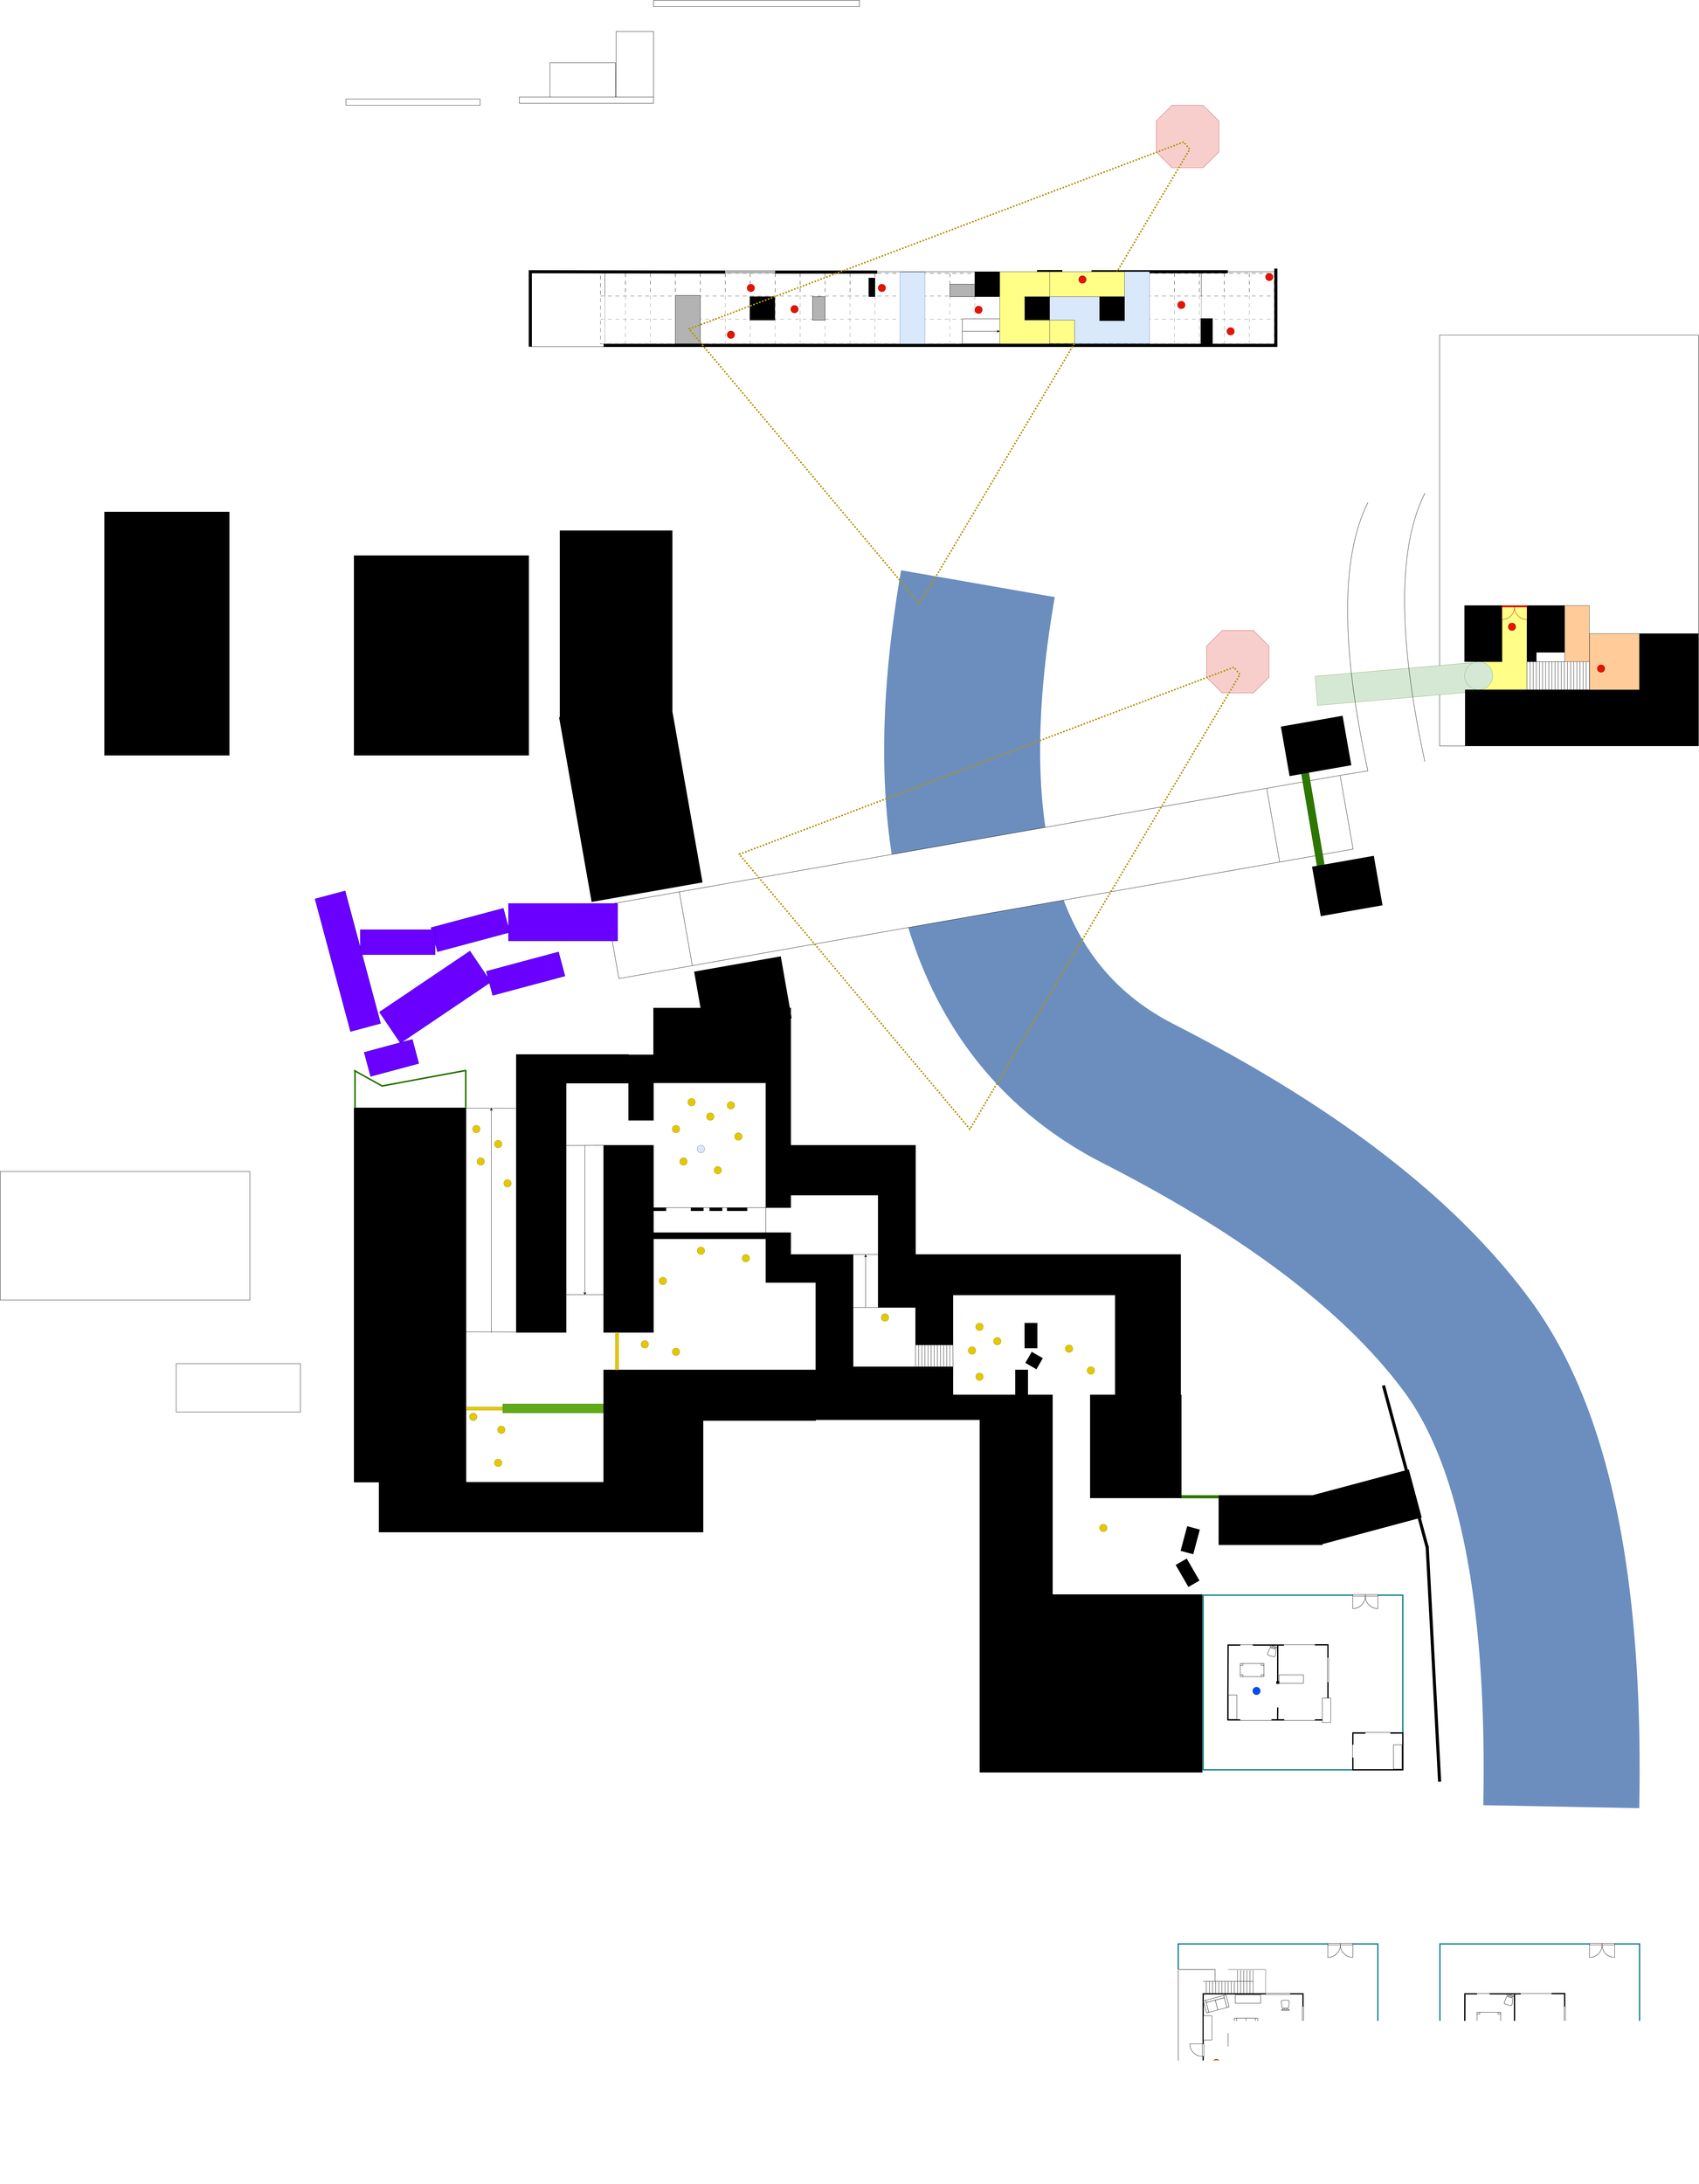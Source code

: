 <mxfile version="22.0.4" type="github">
  <diagram name="Page-1" id="38b20595-45e3-9b7f-d5ca-b57f44c5b66d">
    <mxGraphModel dx="5685" dy="7576" grid="1" gridSize="10" guides="1" tooltips="1" connect="1" arrows="1" fold="1" page="1" pageScale="1" pageWidth="1100" pageHeight="850" background="none" math="0" shadow="0">
      <root>
        <mxCell id="0" />
        <mxCell id="1" parent="0" />
        <mxCell id="u_MexKkUD5SQfgYGNneM-47" value="" style="rounded=0;whiteSpace=wrap;html=1;fillOpacity=40;" parent="1" vertex="1">
          <mxGeometry x="840" y="-5117" width="830" height="1317" as="geometry" />
        </mxCell>
        <mxCell id="TPJcJo7js-tVD7P4mNJr-9" value="" style="rounded=0;whiteSpace=wrap;html=1;fillColor=#ffff88;strokeColor=#36393d;fillOpacity=100;movable=1;resizable=1;rotatable=1;deletable=1;editable=1;locked=0;connectable=1;strokeOpacity=100;" vertex="1" parent="1">
          <mxGeometry x="960" y="-4250" width="160" height="272.75" as="geometry" />
        </mxCell>
        <mxCell id="TPJcJo7js-tVD7P4mNJr-5" value="" style="rounded=0;whiteSpace=wrap;html=1;rotation=-5;fillColor=#d5e8d4;strokeColor=#82b366;" vertex="1" parent="1">
          <mxGeometry x="443.78" y="-4045.23" width="506.11" height="93.59" as="geometry" />
        </mxCell>
        <mxCell id="Ov3hjR12CI4Dyam863P--144" value="" style="verticalLabelPosition=bottom;verticalAlign=top;html=1;shape=mxgraph.basic.rect;fillColor2=none;strokeWidth=1;size=20;indent=5;" parent="1" vertex="1">
          <mxGeometry x="1320" y="480" width="160" height="121.5" as="geometry" />
        </mxCell>
        <mxCell id="Ov3hjR12CI4Dyam863P--143" value="" style="verticalLabelPosition=bottom;verticalAlign=top;html=1;shape=mxgraph.basic.rect;fillColor2=none;strokeWidth=1;size=20;indent=5;" parent="1" vertex="1">
          <mxGeometry x="920" y="199" width="320" height="242.5" as="geometry" />
        </mxCell>
        <mxCell id="Ov3hjR12CI4Dyam863P--64" value="" style="rounded=0;whiteSpace=wrap;html=1;rotation=-180;strokeColor=#b3b3b3;" parent="1" vertex="1">
          <mxGeometry x="522" y="523.88" width="40" height="36" as="geometry" />
        </mxCell>
        <mxCell id="Ov3hjR12CI4Dyam863P--46" value="" style="shape=partialRectangle;whiteSpace=wrap;html=1;right=0;top=0;bottom=0;fillColor=none;routingCenterX=-0.5;" parent="1" vertex="1">
          <mxGeometry x="232" y="121" width="120" height="40" as="geometry" />
        </mxCell>
        <mxCell id="Ov3hjR12CI4Dyam863P--47" value="" style="shape=partialRectangle;whiteSpace=wrap;html=1;right=0;top=0;bottom=0;fillColor=none;routingCenterX=-0.5;" parent="1" vertex="1">
          <mxGeometry x="222" y="121" width="120" height="40" as="geometry" />
        </mxCell>
        <mxCell id="Ov3hjR12CI4Dyam863P--48" value="" style="shape=partialRectangle;whiteSpace=wrap;html=1;right=0;top=0;bottom=0;fillColor=none;routingCenterX=-0.5;" parent="1" vertex="1">
          <mxGeometry x="212" y="121" width="120" height="40" as="geometry" />
        </mxCell>
        <mxCell id="Ov3hjR12CI4Dyam863P--50" value="" style="shape=partialRectangle;whiteSpace=wrap;html=1;right=0;top=0;bottom=0;fillColor=none;routingCenterX=-0.5;" parent="1" vertex="1">
          <mxGeometry x="212" y="131" width="120" height="40" as="geometry" />
        </mxCell>
        <mxCell id="Ov3hjR12CI4Dyam863P--49" value="" style="shape=partialRectangle;whiteSpace=wrap;html=1;right=0;top=0;bottom=0;fillColor=none;routingCenterX=-0.5;" parent="1" vertex="1">
          <mxGeometry x="202" y="121" width="120" height="40" as="geometry" />
        </mxCell>
        <mxCell id="Ov3hjR12CI4Dyam863P--51" value="" style="shape=partialRectangle;whiteSpace=wrap;html=1;right=0;top=0;bottom=0;fillColor=none;routingCenterX=-0.5;" parent="1" vertex="1">
          <mxGeometry x="192" y="121" width="120" height="39" as="geometry" />
        </mxCell>
        <mxCell id="Ov3hjR12CI4Dyam863P--44" value="" style="shape=partialRectangle;whiteSpace=wrap;html=1;right=0;top=0;bottom=0;fillColor=none;routingCenterX=-0.5;" parent="1" vertex="1">
          <mxGeometry x="242" y="121" width="120" height="40" as="geometry" />
        </mxCell>
        <mxCell id="Ov3hjR12CI4Dyam863P--26" value="" style="endArrow=none;html=1;rounded=0;strokeWidth=4;strokeColor=#CCCCCC;" parent="1" edge="1">
          <mxGeometry width="50" height="50" relative="1" as="geometry">
            <mxPoint x="282" y="120" as="sourcePoint" />
            <mxPoint x="282" y="200" as="targetPoint" />
          </mxGeometry>
        </mxCell>
        <mxCell id="Ov3hjR12CI4Dyam863P--3" value="" style="endArrow=none;html=1;rounded=0;" parent="1" edge="1">
          <mxGeometry width="50" height="50" relative="1" as="geometry">
            <mxPoint x="1359.46" y="720" as="sourcePoint" />
            <mxPoint x="1479.46" y="720" as="targetPoint" />
          </mxGeometry>
        </mxCell>
        <mxCell id="Ov3hjR12CI4Dyam863P--4" value="" style="endArrow=none;html=1;rounded=0;" parent="1" edge="1">
          <mxGeometry width="50" height="50" relative="1" as="geometry">
            <mxPoint x="1479.46" y="800" as="sourcePoint" />
            <mxPoint x="1479.46" y="720" as="targetPoint" />
          </mxGeometry>
        </mxCell>
        <mxCell id="Ov3hjR12CI4Dyam863P--5" value="" style="endArrow=none;html=1;rounded=0;" parent="1" edge="1">
          <mxGeometry width="50" height="50" relative="1" as="geometry">
            <mxPoint x="1359.46" y="800" as="sourcePoint" />
            <mxPoint x="1479.46" y="800" as="targetPoint" />
          </mxGeometry>
        </mxCell>
        <mxCell id="Ov3hjR12CI4Dyam863P--6" value="" style="endArrow=classic;html=1;rounded=0;" parent="1" edge="1">
          <mxGeometry width="50" height="50" relative="1" as="geometry">
            <mxPoint x="1399.46" y="750" as="sourcePoint" />
            <mxPoint x="1399.46" y="720" as="targetPoint" />
          </mxGeometry>
        </mxCell>
        <mxCell id="Ov3hjR12CI4Dyam863P--7" value="" style="endArrow=classic;html=1;rounded=0;" parent="1" edge="1">
          <mxGeometry width="50" height="50" relative="1" as="geometry">
            <mxPoint x="1399.46" y="770" as="sourcePoint" />
            <mxPoint x="1399.46" y="800" as="targetPoint" />
          </mxGeometry>
        </mxCell>
        <mxCell id="Ov3hjR12CI4Dyam863P--8" value="Player" style="text;strokeColor=none;align=center;fillColor=none;html=1;verticalAlign=middle;whiteSpace=wrap;rounded=0;" parent="1" vertex="1">
          <mxGeometry x="1359.46" y="741" width="60" height="30" as="geometry" />
        </mxCell>
        <mxCell id="Ov3hjR12CI4Dyam863P--9" value="" style="ellipse;whiteSpace=wrap;html=1;aspect=fixed;fillColor=#fa6800;fontColor=#000000;strokeColor=#000000;" parent="1" vertex="1">
          <mxGeometry x="1369.46" y="775" width="24" height="24" as="geometry" />
        </mxCell>
        <mxCell id="Ov3hjR12CI4Dyam863P--11" value="" style="endArrow=none;html=1;rounded=0;strokeWidth=4;jumpStyle=none;" parent="1" edge="1">
          <mxGeometry width="50" height="50" relative="1" as="geometry">
            <mxPoint x="82" y="360" as="sourcePoint" />
            <mxPoint x="82" y="200" as="targetPoint" />
          </mxGeometry>
        </mxCell>
        <mxCell id="Ov3hjR12CI4Dyam863P--12" value="" style="endArrow=none;html=1;rounded=0;strokeWidth=4;" parent="1" edge="1">
          <mxGeometry width="50" height="50" relative="1" as="geometry">
            <mxPoint x="80" y="440" as="sourcePoint" />
            <mxPoint x="404" y="440" as="targetPoint" />
          </mxGeometry>
        </mxCell>
        <mxCell id="Ov3hjR12CI4Dyam863P--13" value="" style="endArrow=none;html=1;rounded=0;strokeWidth=4;" parent="1" edge="1">
          <mxGeometry width="50" height="50" relative="1" as="geometry">
            <mxPoint x="402" y="440" as="sourcePoint" />
            <mxPoint x="402" y="200" as="targetPoint" />
          </mxGeometry>
        </mxCell>
        <mxCell id="Ov3hjR12CI4Dyam863P--14" value="" style="endArrow=none;html=1;rounded=0;strokeWidth=4;jumpStyle=none;" parent="1" edge="1">
          <mxGeometry width="50" height="50" relative="1" as="geometry">
            <mxPoint x="80" y="200" as="sourcePoint" />
            <mxPoint x="404" y="200" as="targetPoint" />
          </mxGeometry>
        </mxCell>
        <mxCell id="Ov3hjR12CI4Dyam863P--15" value="" style="ellipse;whiteSpace=wrap;html=1;aspect=fixed;fillColor=#fa6800;fontColor=#000000;strokeColor=#000000;" parent="1" vertex="1">
          <mxGeometry x="112" y="410" width="24" height="24" as="geometry" />
        </mxCell>
        <mxCell id="Ov3hjR12CI4Dyam863P--16" value="" style="endArrow=none;html=1;rounded=0;strokeWidth=4;" parent="1" edge="1">
          <mxGeometry width="50" height="50" relative="1" as="geometry">
            <mxPoint x="82" y="440" as="sourcePoint" />
            <mxPoint x="82" y="400" as="targetPoint" />
          </mxGeometry>
        </mxCell>
        <mxCell id="Ov3hjR12CI4Dyam863P--17" value="" style="endArrow=none;html=1;rounded=0;strokeWidth=4;strokeColor=#B3B3B3;" parent="1" edge="1">
          <mxGeometry width="50" height="50" relative="1" as="geometry">
            <mxPoint x="2" y="440" as="sourcePoint" />
            <mxPoint x="80" y="440" as="targetPoint" />
          </mxGeometry>
        </mxCell>
        <mxCell id="Ov3hjR12CI4Dyam863P--18" value="" style="endArrow=none;html=1;rounded=0;strokeWidth=4;strokeColor=#B3B3B3;" parent="1" edge="1">
          <mxGeometry width="50" height="50" relative="1" as="geometry">
            <mxPoint x="2" y="120" as="sourcePoint" />
            <mxPoint x="2" y="442" as="targetPoint" />
          </mxGeometry>
        </mxCell>
        <mxCell id="Ov3hjR12CI4Dyam863P--20" value="" style="endArrow=none;html=1;rounded=0;strokeWidth=4;strokeColor=#B3B3B3;" parent="1" edge="1">
          <mxGeometry width="50" height="50" relative="1" as="geometry">
            <mxPoint x="2" y="122" as="sourcePoint" />
            <mxPoint x="122" y="122" as="targetPoint" />
          </mxGeometry>
        </mxCell>
        <mxCell id="Ov3hjR12CI4Dyam863P--21" value="" style="endArrow=none;html=1;rounded=0;strokeWidth=4;strokeColor=#B3B3B3;" parent="1" edge="1">
          <mxGeometry width="50" height="50" relative="1" as="geometry">
            <mxPoint x="120" y="120" as="sourcePoint" />
            <mxPoint x="120" y="160" as="targetPoint" />
          </mxGeometry>
        </mxCell>
        <mxCell id="Ov3hjR12CI4Dyam863P--25" value="" style="endArrow=none;html=1;rounded=0;" parent="1" edge="1">
          <mxGeometry width="50" height="50" relative="1" as="geometry">
            <mxPoint x="82" y="160" as="sourcePoint" />
            <mxPoint x="242" y="160" as="targetPoint" />
          </mxGeometry>
        </mxCell>
        <mxCell id="Ov3hjR12CI4Dyam863P--27" value="" style="endArrow=none;html=1;rounded=0;strokeWidth=4;strokeColor=#CCCCCC;" parent="1" edge="1">
          <mxGeometry width="50" height="50" relative="1" as="geometry">
            <mxPoint x="282" y="122" as="sourcePoint" />
            <mxPoint x="162" y="122" as="targetPoint" />
          </mxGeometry>
        </mxCell>
        <mxCell id="Ov3hjR12CI4Dyam863P--28" value="" style="shape=partialRectangle;whiteSpace=wrap;html=1;right=0;top=0;bottom=0;fillColor=none;routingCenterX=-0.5;" parent="1" vertex="1">
          <mxGeometry x="92" y="160" width="120" height="40" as="geometry" />
        </mxCell>
        <mxCell id="Ov3hjR12CI4Dyam863P--29" value="" style="shape=partialRectangle;whiteSpace=wrap;html=1;right=0;top=0;bottom=0;fillColor=none;routingCenterX=-0.5;" parent="1" vertex="1">
          <mxGeometry x="102" y="160" width="120" height="40" as="geometry" />
        </mxCell>
        <mxCell id="Ov3hjR12CI4Dyam863P--30" value="" style="shape=partialRectangle;whiteSpace=wrap;html=1;right=0;top=0;bottom=0;fillColor=none;routingCenterX=-0.5;" parent="1" vertex="1">
          <mxGeometry x="112" y="160" width="120" height="40" as="geometry" />
        </mxCell>
        <mxCell id="Ov3hjR12CI4Dyam863P--31" value="" style="shape=partialRectangle;whiteSpace=wrap;html=1;right=0;top=0;bottom=0;fillColor=none;routingCenterX=-0.5;" parent="1" vertex="1">
          <mxGeometry x="122" y="160" width="120" height="40" as="geometry" />
        </mxCell>
        <mxCell id="Ov3hjR12CI4Dyam863P--32" value="" style="shape=partialRectangle;whiteSpace=wrap;html=1;right=0;top=0;bottom=0;fillColor=none;routingCenterX=-0.5;" parent="1" vertex="1">
          <mxGeometry x="132" y="160" width="120" height="40" as="geometry" />
        </mxCell>
        <mxCell id="Ov3hjR12CI4Dyam863P--33" value="" style="shape=partialRectangle;whiteSpace=wrap;html=1;right=0;top=0;bottom=0;fillColor=none;routingCenterX=-0.5;" parent="1" vertex="1">
          <mxGeometry x="142" y="160" width="120" height="40" as="geometry" />
        </mxCell>
        <mxCell id="Ov3hjR12CI4Dyam863P--34" value="" style="shape=partialRectangle;whiteSpace=wrap;html=1;right=0;top=0;bottom=0;fillColor=none;routingCenterX=-0.5;" parent="1" vertex="1">
          <mxGeometry x="152" y="160" width="120" height="40" as="geometry" />
        </mxCell>
        <mxCell id="Ov3hjR12CI4Dyam863P--35" value="" style="shape=partialRectangle;whiteSpace=wrap;html=1;right=0;top=0;bottom=0;fillColor=none;routingCenterX=-0.5;" parent="1" vertex="1">
          <mxGeometry x="162" y="160" width="120" height="40" as="geometry" />
        </mxCell>
        <mxCell id="Ov3hjR12CI4Dyam863P--36" value="" style="shape=partialRectangle;whiteSpace=wrap;html=1;right=0;top=0;bottom=0;fillColor=none;routingCenterX=-0.5;" parent="1" vertex="1">
          <mxGeometry x="172" y="160" width="120" height="40" as="geometry" />
        </mxCell>
        <mxCell id="Ov3hjR12CI4Dyam863P--37" value="" style="shape=partialRectangle;whiteSpace=wrap;html=1;right=0;top=0;bottom=0;fillColor=none;routingCenterX=-0.5;" parent="1" vertex="1">
          <mxGeometry x="182" y="160" width="120" height="40" as="geometry" />
        </mxCell>
        <mxCell id="Ov3hjR12CI4Dyam863P--38" value="" style="shape=partialRectangle;whiteSpace=wrap;html=1;right=0;top=0;bottom=0;fillColor=none;routingCenterX=-0.5;" parent="1" vertex="1">
          <mxGeometry x="192" y="160" width="120" height="40" as="geometry" />
        </mxCell>
        <mxCell id="Ov3hjR12CI4Dyam863P--39" value="" style="shape=partialRectangle;whiteSpace=wrap;html=1;right=0;top=0;bottom=0;fillColor=none;routingCenterX=-0.5;" parent="1" vertex="1">
          <mxGeometry x="202" y="160" width="120" height="40" as="geometry" />
        </mxCell>
        <mxCell id="Ov3hjR12CI4Dyam863P--40" value="" style="shape=partialRectangle;whiteSpace=wrap;html=1;right=0;top=0;bottom=0;fillColor=none;routingCenterX=-0.5;" parent="1" vertex="1">
          <mxGeometry x="212" y="160" width="120" height="40" as="geometry" />
        </mxCell>
        <mxCell id="Ov3hjR12CI4Dyam863P--41" value="" style="shape=partialRectangle;whiteSpace=wrap;html=1;right=0;top=0;bottom=0;fillColor=none;routingCenterX=-0.5;" parent="1" vertex="1">
          <mxGeometry x="222" y="160" width="120" height="40" as="geometry" />
        </mxCell>
        <mxCell id="Ov3hjR12CI4Dyam863P--42" value="" style="shape=partialRectangle;whiteSpace=wrap;html=1;right=0;top=0;bottom=0;fillColor=none;routingCenterX=-0.5;" parent="1" vertex="1">
          <mxGeometry x="232" y="160" width="120" height="40" as="geometry" />
        </mxCell>
        <mxCell id="Ov3hjR12CI4Dyam863P--43" value="" style="shape=partialRectangle;whiteSpace=wrap;html=1;right=0;top=0;bottom=0;fillColor=none;routingCenterX=-0.5;" parent="1" vertex="1">
          <mxGeometry x="242" y="160" width="120" height="40" as="geometry" />
        </mxCell>
        <mxCell id="Ov3hjR12CI4Dyam863P--52" value="" style="verticalLabelPosition=bottom;html=1;verticalAlign=top;align=center;shape=mxgraph.floorplan.doorLeft;aspect=fixed;direction=west;rotation=-90;" parent="1" vertex="1">
          <mxGeometry x="43" y="359" width="40" height="42.5" as="geometry" />
        </mxCell>
        <mxCell id="Ov3hjR12CI4Dyam863P--53" value="" style="endArrow=none;html=1;rounded=0;strokeWidth=4;strokeColor=#0e8088;fillColor=#b0e3e6;" parent="1" edge="1">
          <mxGeometry width="50" height="50" relative="1" as="geometry">
            <mxPoint x="2" y="40" as="sourcePoint" />
            <mxPoint x="2" y="121" as="targetPoint" />
          </mxGeometry>
        </mxCell>
        <mxCell id="Ov3hjR12CI4Dyam863P--54" value="" style="endArrow=none;html=1;rounded=0;strokeWidth=4;strokeColor=#0e8088;fillColor=#b0e3e6;" parent="1" edge="1">
          <mxGeometry width="50" height="50" relative="1" as="geometry">
            <mxPoint x="644" y="40" as="sourcePoint" />
            <mxPoint y="40" as="targetPoint" />
          </mxGeometry>
        </mxCell>
        <mxCell id="Ov3hjR12CI4Dyam863P--55" value="" style="endArrow=none;html=1;rounded=0;strokeWidth=4;strokeColor=#0e8088;fillColor=#b0e3e6;" parent="1" edge="1">
          <mxGeometry width="50" height="50" relative="1" as="geometry">
            <mxPoint x="2" y="440" as="sourcePoint" />
            <mxPoint x="2" y="600" as="targetPoint" />
          </mxGeometry>
        </mxCell>
        <mxCell id="Ov3hjR12CI4Dyam863P--56" value="" style="endArrow=none;html=1;rounded=0;strokeWidth=4;strokeColor=#0e8088;fillColor=#b0e3e6;" parent="1" edge="1">
          <mxGeometry width="50" height="50" relative="1" as="geometry">
            <mxPoint x="482" y="600" as="sourcePoint" />
            <mxPoint y="600" as="targetPoint" />
          </mxGeometry>
        </mxCell>
        <mxCell id="Ov3hjR12CI4Dyam863P--57" value="" style="endArrow=none;html=1;rounded=0;strokeWidth=4;" parent="1" source="Ov3hjR12CI4Dyam863P--70" edge="1">
          <mxGeometry width="50" height="50" relative="1" as="geometry">
            <mxPoint x="482" y="602" as="sourcePoint" />
            <mxPoint x="482" y="480" as="targetPoint" />
          </mxGeometry>
        </mxCell>
        <mxCell id="Ov3hjR12CI4Dyam863P--58" value="" style="endArrow=none;html=1;rounded=0;strokeWidth=4;" parent="1" edge="1">
          <mxGeometry width="50" height="50" relative="1" as="geometry">
            <mxPoint x="602" y="482.25" as="sourcePoint" />
            <mxPoint x="642" y="482" as="targetPoint" />
          </mxGeometry>
        </mxCell>
        <mxCell id="Ov3hjR12CI4Dyam863P--59" value="" style="endArrow=none;html=1;rounded=0;strokeWidth=4;" parent="1" edge="1">
          <mxGeometry width="50" height="50" relative="1" as="geometry">
            <mxPoint x="642" y="602" as="sourcePoint" />
            <mxPoint x="642" y="480" as="targetPoint" />
          </mxGeometry>
        </mxCell>
        <mxCell id="Ov3hjR12CI4Dyam863P--60" value="" style="endArrow=none;html=1;rounded=0;strokeWidth=4;" parent="1" edge="1">
          <mxGeometry width="50" height="50" relative="1" as="geometry">
            <mxPoint x="482" y="600" as="sourcePoint" />
            <mxPoint x="642" y="600" as="targetPoint" />
          </mxGeometry>
        </mxCell>
        <mxCell id="Ov3hjR12CI4Dyam863P--61" value="" style="endArrow=none;html=1;rounded=0;strokeWidth=4;strokeColor=#0e8088;fillColor=#b0e3e6;" parent="1" edge="1">
          <mxGeometry width="50" height="50" relative="1" as="geometry">
            <mxPoint x="642" y="40" as="sourcePoint" />
            <mxPoint x="642" y="480" as="targetPoint" />
          </mxGeometry>
        </mxCell>
        <mxCell id="Ov3hjR12CI4Dyam863P--62" value="" style="rounded=0;whiteSpace=wrap;html=1;rotation=-180;strokeColor=#b3b3b3;" parent="1" vertex="1">
          <mxGeometry x="522" y="518.88" width="40" height="5" as="geometry" />
        </mxCell>
        <mxCell id="Ov3hjR12CI4Dyam863P--66" value="" style="endArrow=none;html=1;rounded=0;strokeWidth=4;" parent="1" edge="1">
          <mxGeometry width="50" height="50" relative="1" as="geometry">
            <mxPoint x="482" y="482" as="sourcePoint" />
            <mxPoint x="522" y="482.25" as="targetPoint" />
          </mxGeometry>
        </mxCell>
        <mxCell id="Ov3hjR12CI4Dyam863P--67" value="" style="rounded=0;whiteSpace=wrap;html=1;" parent="1" vertex="1">
          <mxGeometry x="522" y="480" width="80" height="4" as="geometry" />
        </mxCell>
        <mxCell id="Ov3hjR12CI4Dyam863P--68" value="" style="rounded=0;whiteSpace=wrap;html=1;" parent="1" vertex="1">
          <mxGeometry x="522" y="597.5" width="80" height="4" as="geometry" />
        </mxCell>
        <mxCell id="Ov3hjR12CI4Dyam863P--69" value="" style="rounded=0;whiteSpace=wrap;html=1;rotation=90;" parent="1" vertex="1">
          <mxGeometry x="621.38" y="538.13" width="41.25" height="4" as="geometry" />
        </mxCell>
        <mxCell id="Ov3hjR12CI4Dyam863P--71" value="" style="endArrow=none;html=1;rounded=0;strokeWidth=4;" parent="1" target="Ov3hjR12CI4Dyam863P--70" edge="1">
          <mxGeometry width="50" height="50" relative="1" as="geometry">
            <mxPoint x="482" y="602" as="sourcePoint" />
            <mxPoint x="482" y="480" as="targetPoint" />
          </mxGeometry>
        </mxCell>
        <mxCell id="Ov3hjR12CI4Dyam863P--70" value="" style="rounded=0;whiteSpace=wrap;html=1;rotation=90;" parent="1" vertex="1">
          <mxGeometry x="461" y="538.13" width="41.25" height="4" as="geometry" />
        </mxCell>
        <mxCell id="Ov3hjR12CI4Dyam863P--72" value="" style="rounded=0;whiteSpace=wrap;html=1;" parent="1" vertex="1">
          <mxGeometry x="122" y="438" width="80" height="4" as="geometry" />
        </mxCell>
        <mxCell id="Ov3hjR12CI4Dyam863P--74" value="" style="rounded=0;whiteSpace=wrap;html=1;" parent="1" vertex="1">
          <mxGeometry x="282" y="438" width="80" height="4" as="geometry" />
        </mxCell>
        <mxCell id="Ov3hjR12CI4Dyam863P--75" value="" style="rounded=0;whiteSpace=wrap;html=1;" parent="1" vertex="1">
          <mxGeometry x="282" y="198" width="80" height="4" as="geometry" />
        </mxCell>
        <mxCell id="Ov3hjR12CI4Dyam863P--76" value="" style="rounded=0;whiteSpace=wrap;html=1;rotation=90;" parent="1" vertex="1">
          <mxGeometry x="362" y="278" width="80" height="4" as="geometry" />
        </mxCell>
        <mxCell id="Ov3hjR12CI4Dyam863P--77" value="" style="verticalLabelPosition=bottom;html=1;verticalAlign=top;align=center;shape=mxgraph.floorplan.doorUneven;dx=0.5;" parent="1" vertex="1">
          <mxGeometry x="481.63" y="38" width="80.37" height="40" as="geometry" />
        </mxCell>
        <mxCell id="Ov3hjR12CI4Dyam863P--89" value="" style="endArrow=none;html=1;rounded=0;strokeWidth=4;jumpStyle=none;" parent="1" edge="1">
          <mxGeometry width="50" height="50" relative="1" as="geometry">
            <mxPoint x="920" y="440" as="sourcePoint" />
            <mxPoint x="921" y="200" as="targetPoint" />
          </mxGeometry>
        </mxCell>
        <mxCell id="Ov3hjR12CI4Dyam863P--90" value="" style="endArrow=none;html=1;rounded=0;strokeWidth=4;" parent="1" edge="1">
          <mxGeometry width="50" height="50" relative="1" as="geometry">
            <mxPoint x="919" y="440" as="sourcePoint" />
            <mxPoint x="960" y="440" as="targetPoint" />
          </mxGeometry>
        </mxCell>
        <mxCell id="Ov3hjR12CI4Dyam863P--91" value="" style="endArrow=none;html=1;rounded=0;strokeWidth=4;" parent="1" edge="1">
          <mxGeometry width="50" height="50" relative="1" as="geometry">
            <mxPoint x="1241" y="440" as="sourcePoint" />
            <mxPoint x="1241" y="200" as="targetPoint" />
          </mxGeometry>
        </mxCell>
        <mxCell id="Ov3hjR12CI4Dyam863P--92" value="" style="endArrow=none;html=1;rounded=0;strokeWidth=4;jumpStyle=none;" parent="1" edge="1">
          <mxGeometry width="50" height="50" relative="1" as="geometry">
            <mxPoint x="1000" y="200" as="sourcePoint" />
            <mxPoint x="1100" y="200" as="targetPoint" />
          </mxGeometry>
        </mxCell>
        <mxCell id="Ov3hjR12CI4Dyam863P--93" value="" style="ellipse;whiteSpace=wrap;html=1;aspect=fixed;fillColor=#fa6800;fontColor=#000000;strokeColor=#000000;" parent="1" vertex="1">
          <mxGeometry x="1000" y="335" width="24" height="24" as="geometry" />
        </mxCell>
        <mxCell id="Ov3hjR12CI4Dyam863P--118" value="" style="endArrow=none;html=1;rounded=0;strokeWidth=4;strokeColor=#0e8088;fillColor=#b0e3e6;" parent="1" edge="1">
          <mxGeometry width="50" height="50" relative="1" as="geometry">
            <mxPoint x="841" y="40" as="sourcePoint" />
            <mxPoint x="841" y="121" as="targetPoint" />
          </mxGeometry>
        </mxCell>
        <mxCell id="Ov3hjR12CI4Dyam863P--119" value="" style="endArrow=none;html=1;rounded=0;strokeWidth=4;strokeColor=#0e8088;fillColor=#b0e3e6;" parent="1" edge="1">
          <mxGeometry width="50" height="50" relative="1" as="geometry">
            <mxPoint x="1483" y="40" as="sourcePoint" />
            <mxPoint x="839" y="40" as="targetPoint" />
          </mxGeometry>
        </mxCell>
        <mxCell id="Ov3hjR12CI4Dyam863P--120" value="" style="endArrow=none;html=1;rounded=0;strokeWidth=4;strokeColor=#0e8088;fillColor=#b0e3e6;" parent="1" edge="1">
          <mxGeometry width="50" height="50" relative="1" as="geometry">
            <mxPoint x="841" y="110" as="sourcePoint" />
            <mxPoint x="841" y="600" as="targetPoint" />
          </mxGeometry>
        </mxCell>
        <mxCell id="Ov3hjR12CI4Dyam863P--121" value="" style="endArrow=none;html=1;rounded=0;strokeWidth=4;strokeColor=#0e8088;fillColor=#b0e3e6;" parent="1" edge="1">
          <mxGeometry width="50" height="50" relative="1" as="geometry">
            <mxPoint x="1321" y="600" as="sourcePoint" />
            <mxPoint x="839" y="600" as="targetPoint" />
          </mxGeometry>
        </mxCell>
        <mxCell id="Ov3hjR12CI4Dyam863P--122" value="" style="endArrow=none;html=1;rounded=0;strokeWidth=4;" parent="1" edge="1">
          <mxGeometry width="50" height="50" relative="1" as="geometry">
            <mxPoint x="1320.754" y="519.505" as="sourcePoint" />
            <mxPoint x="1321" y="480" as="targetPoint" />
          </mxGeometry>
        </mxCell>
        <mxCell id="Ov3hjR12CI4Dyam863P--123" value="" style="endArrow=none;html=1;rounded=0;strokeWidth=4;" parent="1" edge="1">
          <mxGeometry width="50" height="50" relative="1" as="geometry">
            <mxPoint x="1441" y="482.25" as="sourcePoint" />
            <mxPoint x="1481" y="482" as="targetPoint" />
          </mxGeometry>
        </mxCell>
        <mxCell id="Ov3hjR12CI4Dyam863P--124" value="" style="endArrow=none;html=1;rounded=0;strokeWidth=4;" parent="1" edge="1">
          <mxGeometry width="50" height="50" relative="1" as="geometry">
            <mxPoint x="1481" y="602" as="sourcePoint" />
            <mxPoint x="1481" y="480" as="targetPoint" />
          </mxGeometry>
        </mxCell>
        <mxCell id="Ov3hjR12CI4Dyam863P--125" value="" style="endArrow=none;html=1;rounded=0;strokeWidth=4;" parent="1" edge="1">
          <mxGeometry width="50" height="50" relative="1" as="geometry">
            <mxPoint x="1321" y="600" as="sourcePoint" />
            <mxPoint x="1481" y="600" as="targetPoint" />
          </mxGeometry>
        </mxCell>
        <mxCell id="Ov3hjR12CI4Dyam863P--126" value="" style="endArrow=none;html=1;rounded=0;strokeWidth=4;strokeColor=#0e8088;fillColor=#b0e3e6;" parent="1" edge="1">
          <mxGeometry width="50" height="50" relative="1" as="geometry">
            <mxPoint x="1481" y="40" as="sourcePoint" />
            <mxPoint x="1481" y="480" as="targetPoint" />
          </mxGeometry>
        </mxCell>
        <mxCell id="Ov3hjR12CI4Dyam863P--128" value="" style="endArrow=none;html=1;rounded=0;strokeWidth=4;" parent="1" edge="1">
          <mxGeometry width="50" height="50" relative="1" as="geometry">
            <mxPoint x="1321" y="482" as="sourcePoint" />
            <mxPoint x="1361" y="482.25" as="targetPoint" />
          </mxGeometry>
        </mxCell>
        <mxCell id="Ov3hjR12CI4Dyam863P--132" value="" style="endArrow=none;html=1;rounded=0;strokeWidth=4;" parent="1" edge="1">
          <mxGeometry width="50" height="50" relative="1" as="geometry">
            <mxPoint x="1321" y="602" as="sourcePoint" />
            <mxPoint x="1320.75" y="560.755" as="targetPoint" />
          </mxGeometry>
        </mxCell>
        <mxCell id="Ov3hjR12CI4Dyam863P--137" value="" style="rounded=0;whiteSpace=wrap;html=1;rotation=90;" parent="1" vertex="1">
          <mxGeometry x="1201" y="278" width="80" height="4" as="geometry" />
        </mxCell>
        <mxCell id="Ov3hjR12CI4Dyam863P--138" value="" style="verticalLabelPosition=bottom;html=1;verticalAlign=top;align=center;shape=mxgraph.floorplan.doorUneven;dx=0.5;" parent="1" vertex="1">
          <mxGeometry x="1320.63" y="38" width="80.37" height="40" as="geometry" />
        </mxCell>
        <mxCell id="Ov3hjR12CI4Dyam863P--140" value="" style="endArrow=none;html=1;rounded=0;strokeWidth=4;" parent="1" edge="1">
          <mxGeometry width="50" height="50" relative="1" as="geometry">
            <mxPoint x="1060" y="439.66" as="sourcePoint" />
            <mxPoint x="1101" y="439.66" as="targetPoint" />
          </mxGeometry>
        </mxCell>
        <mxCell id="Ov3hjR12CI4Dyam863P--141" value="" style="endArrow=none;html=1;rounded=0;strokeWidth=4;" parent="1" edge="1">
          <mxGeometry width="50" height="50" relative="1" as="geometry">
            <mxPoint x="1199" y="440" as="sourcePoint" />
            <mxPoint x="1243" y="440" as="targetPoint" />
          </mxGeometry>
        </mxCell>
        <mxCell id="Ov3hjR12CI4Dyam863P--142" value="" style="endArrow=none;html=1;rounded=0;strokeWidth=4;" parent="1" edge="1">
          <mxGeometry width="50" height="50" relative="1" as="geometry">
            <mxPoint x="1199" y="199.31" as="sourcePoint" />
            <mxPoint x="1243" y="199.31" as="targetPoint" />
          </mxGeometry>
        </mxCell>
        <mxCell id="Ov3hjR12CI4Dyam863P--146" value="" style="verticalLabelPosition=bottom;html=1;verticalAlign=top;align=center;shape=mxgraph.floorplan.chair;rotation=-180;" parent="1" vertex="1">
          <mxGeometry x="332" y="220" width="27" height="34.24" as="geometry" />
        </mxCell>
        <mxCell id="Ov3hjR12CI4Dyam863P--149" value="" style="verticalLabelPosition=bottom;html=1;verticalAlign=top;align=center;shape=mxgraph.floorplan.couch;rotation=-15;" parent="1" vertex="1">
          <mxGeometry x="86.5" y="212.24" width="75" height="40" as="geometry" />
        </mxCell>
        <mxCell id="Ov3hjR12CI4Dyam863P--150" value="" style="whiteSpace=wrap;html=1;aspect=fixed;fillColor=#000000;" parent="1" vertex="1">
          <mxGeometry x="235" y="316" width="8" height="8" as="geometry" />
        </mxCell>
        <mxCell id="Ov3hjR12CI4Dyam863P--151" value="" style="whiteSpace=wrap;html=1;aspect=fixed;fillColor=#000000;" parent="1" vertex="1">
          <mxGeometry x="1076" y="316" width="8" height="8" as="geometry" />
        </mxCell>
        <mxCell id="Ov3hjR12CI4Dyam863P--152" value="" style="verticalLabelPosition=bottom;html=1;verticalAlign=top;align=center;shape=mxgraph.floorplan.table;" parent="1" vertex="1">
          <mxGeometry x="162" y="326" width="75.78" height="42" as="geometry" />
        </mxCell>
        <mxCell id="Ov3hjR12CI4Dyam863P--154" value="" style="rounded=0;whiteSpace=wrap;html=1;" parent="1" vertex="1">
          <mxGeometry x="83" y="270" width="27" height="78" as="geometry" />
        </mxCell>
        <mxCell id="Ov3hjR12CI4Dyam863P--155" value="" style="rounded=0;whiteSpace=wrap;html=1;rotation=90;" parent="1" vertex="1">
          <mxGeometry x="227.25" y="383.75" width="27" height="82.5" as="geometry" />
        </mxCell>
        <mxCell id="Ov3hjR12CI4Dyam863P--156" value="" style="rounded=0;whiteSpace=wrap;html=1;rotation=90;" parent="1" vertex="1">
          <mxGeometry x="212" y="175.88" width="27" height="81.36" as="geometry" />
        </mxCell>
        <mxCell id="Ov3hjR12CI4Dyam863P--157" value="" style="verticalLabelPosition=bottom;html=1;verticalAlign=top;align=center;shape=mxgraph.floorplan.couch;rotation=-180;" parent="1" vertex="1">
          <mxGeometry x="182" y="278" width="75" height="40" as="geometry" />
        </mxCell>
        <mxCell id="Ov3hjR12CI4Dyam863P--159" value="" style="verticalLabelPosition=bottom;html=1;verticalAlign=top;align=center;shape=mxgraph.floorplan.table;rotation=90;" parent="1" vertex="1">
          <mxGeometry x="342" y="359" width="75.78" height="42" as="geometry" />
        </mxCell>
        <mxCell id="Ov3hjR12CI4Dyam863P--160" value="" style="verticalLabelPosition=bottom;html=1;verticalAlign=top;align=center;shape=mxgraph.floorplan.chair;rotation=-95;" parent="1" vertex="1">
          <mxGeometry x="315" y="345.63" width="27" height="34.24" as="geometry" />
        </mxCell>
        <mxCell id="Ov3hjR12CI4Dyam863P--161" value="" style="endArrow=none;html=1;rounded=0;strokeWidth=4;" parent="1" edge="1">
          <mxGeometry width="50" height="50" relative="1" as="geometry">
            <mxPoint x="919" y="200" as="sourcePoint" />
            <mxPoint x="960" y="200" as="targetPoint" />
          </mxGeometry>
        </mxCell>
        <mxCell id="Ov3hjR12CI4Dyam863P--164" value="" style="endArrow=none;html=1;rounded=0;strokeWidth=4;jumpStyle=none;entryX=0.5;entryY=0;entryDx=0;entryDy=0;" parent="1" target="Ov3hjR12CI4Dyam863P--151" edge="1">
          <mxGeometry width="50" height="50" relative="1" as="geometry">
            <mxPoint x="1080" y="200" as="sourcePoint" />
            <mxPoint x="1100" y="131" as="targetPoint" />
          </mxGeometry>
        </mxCell>
        <mxCell id="Ov3hjR12CI4Dyam863P--165" value="" style="endArrow=none;html=1;rounded=0;strokeWidth=4;jumpStyle=none;entryX=0.5;entryY=0;entryDx=0;entryDy=0;" parent="1" edge="1">
          <mxGeometry width="50" height="50" relative="1" as="geometry">
            <mxPoint x="1080" y="400" as="sourcePoint" />
            <mxPoint x="1079.63" y="439" as="targetPoint" />
          </mxGeometry>
        </mxCell>
        <mxCell id="Ov3hjR12CI4Dyam863P--168" value="" style="verticalLabelPosition=bottom;html=1;verticalAlign=top;align=center;shape=mxgraph.floorplan.table;rotation=-180;" parent="1" vertex="1">
          <mxGeometry x="960" y="259" width="75.78" height="42" as="geometry" />
        </mxCell>
        <mxCell id="Ov3hjR12CI4Dyam863P--169" value="" style="rounded=0;whiteSpace=wrap;html=1;" parent="1" vertex="1">
          <mxGeometry x="922" y="360" width="27" height="78" as="geometry" />
        </mxCell>
        <mxCell id="Ov3hjR12CI4Dyam863P--170" value="" style="rounded=0;whiteSpace=wrap;html=1;rotation=90;" parent="1" vertex="1">
          <mxGeometry x="1110" y="270" width="27" height="78" as="geometry" />
        </mxCell>
        <mxCell id="Ov3hjR12CI4Dyam863P--171" value="" style="rounded=0;whiteSpace=wrap;html=1;rotation=-180;" parent="1" vertex="1">
          <mxGeometry x="1451" y="519.5" width="27" height="78" as="geometry" />
        </mxCell>
        <mxCell id="Ov3hjR12CI4Dyam863P--172" value="" style="verticalLabelPosition=bottom;html=1;verticalAlign=top;align=center;shape=mxgraph.floorplan.chair;rotation=15;" parent="1" vertex="1">
          <mxGeometry x="1049" y="202" width="27" height="34.24" as="geometry" />
        </mxCell>
        <mxCell id="Ov3hjR12CI4Dyam863P--173" value="" style="rounded=0;whiteSpace=wrap;html=1;rotation=-180;" parent="1" vertex="1">
          <mxGeometry x="1223" y="370" width="27" height="78" as="geometry" />
        </mxCell>
        <mxCell id="Ov3hjR12CI4Dyam863P--174" value="NewShelter" style="text;strokeColor=none;align=center;fillColor=none;html=1;verticalAlign=middle;whiteSpace=wrap;rounded=0;fontSize=24;" parent="1" vertex="1">
          <mxGeometry x="33" y="775" width="60" height="30" as="geometry" />
        </mxCell>
        <mxCell id="u_MexKkUD5SQfgYGNneM-5" value="" style="verticalLabelPosition=bottom;verticalAlign=top;html=1;shape=mxgraph.basic.rect;fillColor2=none;strokeWidth=1;size=20;indent=5;" parent="1" vertex="1">
          <mxGeometry x="561" y="-638" width="160" height="121.5" as="geometry" />
        </mxCell>
        <mxCell id="u_MexKkUD5SQfgYGNneM-6" value="" style="verticalLabelPosition=bottom;verticalAlign=top;html=1;shape=mxgraph.basic.rect;fillColor2=none;strokeWidth=1;size=20;indent=5;" parent="1" vertex="1">
          <mxGeometry x="161" y="-919" width="320" height="242.5" as="geometry" />
        </mxCell>
        <mxCell id="u_MexKkUD5SQfgYGNneM-7" value="" style="endArrow=none;html=1;rounded=0;strokeWidth=4;jumpStyle=none;" parent="1" edge="1">
          <mxGeometry width="50" height="50" relative="1" as="geometry">
            <mxPoint x="161" y="-678" as="sourcePoint" />
            <mxPoint x="162" y="-918" as="targetPoint" />
          </mxGeometry>
        </mxCell>
        <mxCell id="u_MexKkUD5SQfgYGNneM-8" value="" style="endArrow=none;html=1;rounded=0;strokeWidth=4;" parent="1" edge="1">
          <mxGeometry width="50" height="50" relative="1" as="geometry">
            <mxPoint x="160" y="-678" as="sourcePoint" />
            <mxPoint x="201" y="-678" as="targetPoint" />
          </mxGeometry>
        </mxCell>
        <mxCell id="u_MexKkUD5SQfgYGNneM-9" value="" style="endArrow=none;html=1;rounded=0;strokeWidth=4;" parent="1" edge="1">
          <mxGeometry width="50" height="50" relative="1" as="geometry">
            <mxPoint x="482" y="-678" as="sourcePoint" />
            <mxPoint x="482" y="-918" as="targetPoint" />
          </mxGeometry>
        </mxCell>
        <mxCell id="u_MexKkUD5SQfgYGNneM-10" value="" style="endArrow=none;html=1;rounded=0;strokeWidth=4;jumpStyle=none;" parent="1" edge="1">
          <mxGeometry width="50" height="50" relative="1" as="geometry">
            <mxPoint x="241" y="-918" as="sourcePoint" />
            <mxPoint x="341" y="-918" as="targetPoint" />
          </mxGeometry>
        </mxCell>
        <mxCell id="u_MexKkUD5SQfgYGNneM-11" value="" style="ellipse;whiteSpace=wrap;html=1;aspect=fixed;fillColor=#0050ef;fontColor=#ffffff;strokeColor=#001DBC;" parent="1" vertex="1">
          <mxGeometry x="241" y="-783" width="24" height="24" as="geometry" />
        </mxCell>
        <mxCell id="u_MexKkUD5SQfgYGNneM-12" value="" style="endArrow=none;html=1;rounded=0;strokeWidth=4;strokeColor=#0e8088;fillColor=#b0e3e6;" parent="1" edge="1">
          <mxGeometry width="50" height="50" relative="1" as="geometry">
            <mxPoint x="82" y="-1078" as="sourcePoint" />
            <mxPoint x="82" y="-997" as="targetPoint" />
          </mxGeometry>
        </mxCell>
        <mxCell id="u_MexKkUD5SQfgYGNneM-13" value="" style="endArrow=none;html=1;rounded=0;strokeWidth=4;strokeColor=#0e8088;fillColor=#b0e3e6;" parent="1" edge="1">
          <mxGeometry width="50" height="50" relative="1" as="geometry">
            <mxPoint x="724" y="-1078" as="sourcePoint" />
            <mxPoint x="80" y="-1078" as="targetPoint" />
          </mxGeometry>
        </mxCell>
        <mxCell id="u_MexKkUD5SQfgYGNneM-14" value="" style="endArrow=none;html=1;rounded=0;strokeWidth=4;strokeColor=#0e8088;fillColor=#b0e3e6;" parent="1" edge="1">
          <mxGeometry width="50" height="50" relative="1" as="geometry">
            <mxPoint x="82" y="-1008" as="sourcePoint" />
            <mxPoint x="82" y="-518" as="targetPoint" />
          </mxGeometry>
        </mxCell>
        <mxCell id="u_MexKkUD5SQfgYGNneM-15" value="" style="endArrow=none;html=1;rounded=0;strokeWidth=4;strokeColor=#0e8088;fillColor=#b0e3e6;" parent="1" edge="1">
          <mxGeometry width="50" height="50" relative="1" as="geometry">
            <mxPoint x="562" y="-518" as="sourcePoint" />
            <mxPoint x="80" y="-518" as="targetPoint" />
          </mxGeometry>
        </mxCell>
        <mxCell id="u_MexKkUD5SQfgYGNneM-16" value="" style="endArrow=none;html=1;rounded=0;strokeWidth=4;" parent="1" edge="1">
          <mxGeometry width="50" height="50" relative="1" as="geometry">
            <mxPoint x="561.754" y="-598.495" as="sourcePoint" />
            <mxPoint x="562" y="-638" as="targetPoint" />
          </mxGeometry>
        </mxCell>
        <mxCell id="u_MexKkUD5SQfgYGNneM-17" value="" style="endArrow=none;html=1;rounded=0;strokeWidth=4;" parent="1" edge="1">
          <mxGeometry width="50" height="50" relative="1" as="geometry">
            <mxPoint x="682" y="-635.75" as="sourcePoint" />
            <mxPoint x="722" y="-636" as="targetPoint" />
          </mxGeometry>
        </mxCell>
        <mxCell id="u_MexKkUD5SQfgYGNneM-18" value="" style="endArrow=none;html=1;rounded=0;strokeWidth=4;" parent="1" edge="1">
          <mxGeometry width="50" height="50" relative="1" as="geometry">
            <mxPoint x="722" y="-516" as="sourcePoint" />
            <mxPoint x="722" y="-638" as="targetPoint" />
          </mxGeometry>
        </mxCell>
        <mxCell id="u_MexKkUD5SQfgYGNneM-19" value="" style="endArrow=none;html=1;rounded=0;strokeWidth=4;" parent="1" edge="1">
          <mxGeometry width="50" height="50" relative="1" as="geometry">
            <mxPoint x="562" y="-518" as="sourcePoint" />
            <mxPoint x="722" y="-518" as="targetPoint" />
          </mxGeometry>
        </mxCell>
        <mxCell id="u_MexKkUD5SQfgYGNneM-20" value="" style="endArrow=none;html=1;rounded=0;strokeWidth=4;strokeColor=#0e8088;fillColor=#b0e3e6;" parent="1" edge="1">
          <mxGeometry width="50" height="50" relative="1" as="geometry">
            <mxPoint x="722" y="-1078" as="sourcePoint" />
            <mxPoint x="722" y="-638" as="targetPoint" />
          </mxGeometry>
        </mxCell>
        <mxCell id="u_MexKkUD5SQfgYGNneM-21" value="" style="endArrow=none;html=1;rounded=0;strokeWidth=4;" parent="1" edge="1">
          <mxGeometry width="50" height="50" relative="1" as="geometry">
            <mxPoint x="562" y="-636" as="sourcePoint" />
            <mxPoint x="602" y="-635.75" as="targetPoint" />
          </mxGeometry>
        </mxCell>
        <mxCell id="u_MexKkUD5SQfgYGNneM-22" value="" style="endArrow=none;html=1;rounded=0;strokeWidth=4;" parent="1" edge="1">
          <mxGeometry width="50" height="50" relative="1" as="geometry">
            <mxPoint x="562" y="-516" as="sourcePoint" />
            <mxPoint x="561.75" y="-557.245" as="targetPoint" />
          </mxGeometry>
        </mxCell>
        <mxCell id="u_MexKkUD5SQfgYGNneM-23" value="" style="rounded=0;whiteSpace=wrap;html=1;rotation=90;" parent="1" vertex="1">
          <mxGeometry x="442" y="-840" width="80" height="4" as="geometry" />
        </mxCell>
        <mxCell id="u_MexKkUD5SQfgYGNneM-24" value="" style="verticalLabelPosition=bottom;html=1;verticalAlign=top;align=center;shape=mxgraph.floorplan.doorUneven;dx=0.5;" parent="1" vertex="1">
          <mxGeometry x="561.63" y="-1080" width="80.37" height="40" as="geometry" />
        </mxCell>
        <mxCell id="u_MexKkUD5SQfgYGNneM-25" value="" style="endArrow=none;html=1;rounded=0;strokeWidth=4;" parent="1" edge="1">
          <mxGeometry width="50" height="50" relative="1" as="geometry">
            <mxPoint x="301" y="-678.34" as="sourcePoint" />
            <mxPoint x="342" y="-678.34" as="targetPoint" />
          </mxGeometry>
        </mxCell>
        <mxCell id="u_MexKkUD5SQfgYGNneM-26" value="" style="endArrow=none;html=1;rounded=0;strokeWidth=4;" parent="1" edge="1">
          <mxGeometry width="50" height="50" relative="1" as="geometry">
            <mxPoint x="440" y="-678" as="sourcePoint" />
            <mxPoint x="484" y="-678" as="targetPoint" />
          </mxGeometry>
        </mxCell>
        <mxCell id="u_MexKkUD5SQfgYGNneM-27" value="" style="endArrow=none;html=1;rounded=0;strokeWidth=4;" parent="1" edge="1">
          <mxGeometry width="50" height="50" relative="1" as="geometry">
            <mxPoint x="440" y="-918.69" as="sourcePoint" />
            <mxPoint x="484" y="-918.69" as="targetPoint" />
          </mxGeometry>
        </mxCell>
        <mxCell id="u_MexKkUD5SQfgYGNneM-28" value="" style="whiteSpace=wrap;html=1;aspect=fixed;fillColor=#000000;" parent="1" vertex="1">
          <mxGeometry x="317" y="-802" width="8" height="8" as="geometry" />
        </mxCell>
        <mxCell id="u_MexKkUD5SQfgYGNneM-29" value="" style="endArrow=none;html=1;rounded=0;strokeWidth=4;" parent="1" edge="1">
          <mxGeometry width="50" height="50" relative="1" as="geometry">
            <mxPoint x="160" y="-918" as="sourcePoint" />
            <mxPoint x="201" y="-918" as="targetPoint" />
          </mxGeometry>
        </mxCell>
        <mxCell id="u_MexKkUD5SQfgYGNneM-30" value="" style="endArrow=none;html=1;rounded=0;strokeWidth=4;jumpStyle=none;entryX=0.5;entryY=0;entryDx=0;entryDy=0;" parent="1" target="u_MexKkUD5SQfgYGNneM-28" edge="1">
          <mxGeometry width="50" height="50" relative="1" as="geometry">
            <mxPoint x="321" y="-918" as="sourcePoint" />
            <mxPoint x="341" y="-987" as="targetPoint" />
          </mxGeometry>
        </mxCell>
        <mxCell id="u_MexKkUD5SQfgYGNneM-31" value="" style="endArrow=none;html=1;rounded=0;strokeWidth=4;jumpStyle=none;entryX=0.5;entryY=0;entryDx=0;entryDy=0;" parent="1" edge="1">
          <mxGeometry width="50" height="50" relative="1" as="geometry">
            <mxPoint x="321" y="-718" as="sourcePoint" />
            <mxPoint x="320.63" y="-679" as="targetPoint" />
          </mxGeometry>
        </mxCell>
        <mxCell id="u_MexKkUD5SQfgYGNneM-32" value="" style="verticalLabelPosition=bottom;html=1;verticalAlign=top;align=center;shape=mxgraph.floorplan.table;rotation=-180;" parent="1" vertex="1">
          <mxGeometry x="201" y="-859" width="75.78" height="42" as="geometry" />
        </mxCell>
        <mxCell id="u_MexKkUD5SQfgYGNneM-33" value="" style="rounded=0;whiteSpace=wrap;html=1;" parent="1" vertex="1">
          <mxGeometry x="163" y="-758" width="27" height="78" as="geometry" />
        </mxCell>
        <mxCell id="u_MexKkUD5SQfgYGNneM-34" value="" style="rounded=0;whiteSpace=wrap;html=1;rotation=90;" parent="1" vertex="1">
          <mxGeometry x="351" y="-848" width="27" height="78" as="geometry" />
        </mxCell>
        <mxCell id="u_MexKkUD5SQfgYGNneM-35" value="" style="rounded=0;whiteSpace=wrap;html=1;rotation=-180;" parent="1" vertex="1">
          <mxGeometry x="692" y="-598.5" width="27" height="78" as="geometry" />
        </mxCell>
        <mxCell id="u_MexKkUD5SQfgYGNneM-36" value="" style="verticalLabelPosition=bottom;html=1;verticalAlign=top;align=center;shape=mxgraph.floorplan.chair;rotation=15;" parent="1" vertex="1">
          <mxGeometry x="290" y="-916" width="27" height="34.24" as="geometry" />
        </mxCell>
        <mxCell id="u_MexKkUD5SQfgYGNneM-37" value="" style="rounded=0;whiteSpace=wrap;html=1;rotation=-180;" parent="1" vertex="1">
          <mxGeometry x="464" y="-748" width="27" height="78" as="geometry" />
        </mxCell>
        <mxCell id="u_MexKkUD5SQfgYGNneM-40" value="" style="rounded=0;whiteSpace=wrap;html=1;" parent="1" vertex="1">
          <mxGeometry x="-3210" y="-1820" width="398" height="155" as="geometry" />
        </mxCell>
        <mxCell id="u_MexKkUD5SQfgYGNneM-50" value="" style="verticalLabelPosition=bottom;verticalAlign=top;html=1;shape=mxgraph.basic.polygon;polyCoords=[[0.25,0],[0.75,0],[1,0.25],[1,0.75],[0.75,1],[0.25,1],[0,0.75],[0,0.25]];polyline=0;fillColor=#f8cecc;strokeColor=#b85450;" parent="1" vertex="1">
          <mxGeometry x="93" y="-4170" width="200" height="200" as="geometry" />
        </mxCell>
        <mxCell id="u_MexKkUD5SQfgYGNneM-39" value="" style="rounded=0;whiteSpace=wrap;html=1;rotation=-90;" parent="1" vertex="1">
          <mxGeometry x="-3580" y="-2630" width="412" height="800" as="geometry" />
        </mxCell>
        <mxCell id="u_MexKkUD5SQfgYGNneM-58" value="" style="endArrow=none;html=1;curved=1;fillColor=#dae8fc;strokeColor=#6c8ebf;strokeWidth=500;movable=0;resizable=0;rotatable=0;deletable=0;editable=0;locked=1;connectable=0;" parent="1" edge="1">
          <mxGeometry width="50" height="50" relative="1" as="geometry">
            <mxPoint x="1230" y="-400" as="sourcePoint" />
            <mxPoint x="-640" y="-4320" as="targetPoint" />
            <Array as="points">
              <mxPoint x="1250" y="-1440" />
              <mxPoint x="610" y="-2310" />
              <mxPoint x="-860" y="-3060" />
            </Array>
          </mxGeometry>
        </mxCell>
        <mxCell id="u_MexKkUD5SQfgYGNneM-59" value="" style="shape=process;whiteSpace=wrap;html=1;backgroundOutline=1;rotation=-10;" parent="1" vertex="1">
          <mxGeometry x="-1830" y="-3500" width="2390" height="240" as="geometry" />
        </mxCell>
        <mxCell id="u_MexKkUD5SQfgYGNneM-69" value="" style="endArrow=none;html=1;rounded=0;strokeWidth=10;" parent="1" edge="1">
          <mxGeometry width="50" height="50" relative="1" as="geometry">
            <mxPoint x="800.5" y="-1230" as="sourcePoint" />
            <mxPoint x="660" y="-1750" as="targetPoint" />
          </mxGeometry>
        </mxCell>
        <mxCell id="u_MexKkUD5SQfgYGNneM-70" value="" style="endArrow=none;html=1;rounded=0;strokeWidth=10;" parent="1" edge="1">
          <mxGeometry width="50" height="50" relative="1" as="geometry">
            <mxPoint x="840" y="-480" as="sourcePoint" />
            <mxPoint x="800" y="-1236.5" as="targetPoint" />
          </mxGeometry>
        </mxCell>
        <mxCell id="u_MexKkUD5SQfgYGNneM-72" value="" style="rounded=0;whiteSpace=wrap;html=1;fillColor=#000000;rotation=-15;" parent="1" vertex="1">
          <mxGeometry x="435.11" y="-1440" width="332" height="158.58" as="geometry" />
        </mxCell>
        <mxCell id="u_MexKkUD5SQfgYGNneM-73" value="" style="rounded=0;whiteSpace=wrap;html=1;fillColor=#000000;rotation=0;" parent="1" vertex="1">
          <mxGeometry x="132" y="-1397.82" width="332" height="158.58" as="geometry" />
        </mxCell>
        <mxCell id="u_MexKkUD5SQfgYGNneM-74" value="" style="rounded=0;whiteSpace=wrap;html=1;fillColor=#000000;rotation=0;" parent="1" vertex="1">
          <mxGeometry x="-634" y="-1080" width="713" height="570" as="geometry" />
        </mxCell>
        <mxCell id="u_MexKkUD5SQfgYGNneM-75" value="" style="endArrow=none;html=1;rounded=0;strokeWidth=10;fillColor=#60a917;strokeColor=#2D7600;" parent="1" edge="1">
          <mxGeometry width="50" height="50" relative="1" as="geometry">
            <mxPoint x="132" y="-1393.2" as="sourcePoint" />
            <mxPoint x="9" y="-1393.42" as="targetPoint" />
          </mxGeometry>
        </mxCell>
        <mxCell id="u_MexKkUD5SQfgYGNneM-76" value="" style="rounded=0;whiteSpace=wrap;html=1;fillColor=#000000;rotation=0;" parent="1" vertex="1">
          <mxGeometry x="-280" y="-1720" width="292" height="330.58" as="geometry" />
        </mxCell>
        <mxCell id="u_MexKkUD5SQfgYGNneM-77" value="" style="rounded=0;whiteSpace=wrap;html=1;fillColor=#000000;rotation=0;" parent="1" vertex="1">
          <mxGeometry x="-634" y="-1720" width="233" height="640" as="geometry" />
        </mxCell>
        <mxCell id="u_MexKkUD5SQfgYGNneM-79" value="" style="rounded=0;whiteSpace=wrap;html=1;fillColor=#000000;rotation=0;" parent="1" vertex="1">
          <mxGeometry x="-200" y="-2040" width="210" height="320" as="geometry" />
        </mxCell>
        <mxCell id="u_MexKkUD5SQfgYGNneM-81" value="" style="ellipse;whiteSpace=wrap;html=1;aspect=fixed;fillColor=#e3c800;fontColor=#000000;strokeColor=#B09500;" parent="1" vertex="1">
          <mxGeometry x="-250" y="-1305.42" width="24" height="24" as="geometry" />
        </mxCell>
        <mxCell id="u_MexKkUD5SQfgYGNneM-84" value="" style="rounded=0;whiteSpace=wrap;html=1;fillColor=#000000;rotation=-30;" parent="1" vertex="1">
          <mxGeometry x="12" y="-1190" width="40" height="80.58" as="geometry" />
        </mxCell>
        <mxCell id="u_MexKkUD5SQfgYGNneM-87" value="" style="rounded=0;whiteSpace=wrap;html=1;rotation=15;fillColor=#000000;" parent="1" vertex="1">
          <mxGeometry x="20" y="-1294.42" width="41" height="80.76" as="geometry" />
        </mxCell>
        <mxCell id="u_MexKkUD5SQfgYGNneM-88" value="" style="ellipse;whiteSpace=wrap;html=1;aspect=fixed;fillColor=#e3c800;fontColor=#000000;strokeColor=#B09500;" parent="1" vertex="1">
          <mxGeometry x="-360" y="-1880" width="24" height="24" as="geometry" />
        </mxCell>
        <mxCell id="u_MexKkUD5SQfgYGNneM-89" value="" style="ellipse;whiteSpace=wrap;html=1;aspect=fixed;fillColor=#e3c800;fontColor=#000000;strokeColor=#B09500;" parent="1" vertex="1">
          <mxGeometry x="-290" y="-1810" width="24" height="24" as="geometry" />
        </mxCell>
        <mxCell id="u_MexKkUD5SQfgYGNneM-92" value="" style="rounded=0;whiteSpace=wrap;html=1;fillColor=#000000;rotation=0;" parent="1" vertex="1">
          <mxGeometry x="-520" y="-1800" width="40" height="80" as="geometry" />
        </mxCell>
        <mxCell id="u_MexKkUD5SQfgYGNneM-95" value="" style="rounded=0;whiteSpace=wrap;html=1;fillColor=#000000;rotation=30;" parent="1" vertex="1">
          <mxGeometry x="-480" y="-1850" width="40" height="40" as="geometry" />
        </mxCell>
        <mxCell id="u_MexKkUD5SQfgYGNneM-98" value="" style="rounded=0;whiteSpace=wrap;html=1;fillColor=#000000;rotation=0;" parent="1" vertex="1">
          <mxGeometry x="-490" y="-1950" width="40" height="80" as="geometry" />
        </mxCell>
        <mxCell id="u_MexKkUD5SQfgYGNneM-99" value="" style="rounded=0;whiteSpace=wrap;html=1;fillColor=#000000;rotation=0;" parent="1" vertex="1">
          <mxGeometry x="-840" y="-2170" width="850" height="130" as="geometry" />
        </mxCell>
        <mxCell id="u_MexKkUD5SQfgYGNneM-100" value="" style="rounded=0;whiteSpace=wrap;html=1;fillColor=#000000;rotation=0;" parent="1" vertex="1">
          <mxGeometry x="-840" y="-2040" width="120" height="160" as="geometry" />
        </mxCell>
        <mxCell id="u_MexKkUD5SQfgYGNneM-101" value="" style="rounded=0;whiteSpace=wrap;html=1;fillColor=#000000;rotation=0;" parent="1" vertex="1">
          <mxGeometry x="-1040" y="-1810" width="320" height="170" as="geometry" />
        </mxCell>
        <mxCell id="u_MexKkUD5SQfgYGNneM-102" value="" style="rounded=0;whiteSpace=wrap;html=1;fillColor=#000000;rotation=0;" parent="1" vertex="1">
          <mxGeometry x="-730" y="-1720" width="96" height="80" as="geometry" />
        </mxCell>
        <mxCell id="u_MexKkUD5SQfgYGNneM-103" value="" style="ellipse;whiteSpace=wrap;html=1;aspect=fixed;fillColor=#e3c800;fontColor=#000000;strokeColor=#B09500;" parent="1" vertex="1">
          <mxGeometry x="-647" y="-1790" width="24" height="24" as="geometry" />
        </mxCell>
        <mxCell id="u_MexKkUD5SQfgYGNneM-104" value="" style="ellipse;whiteSpace=wrap;html=1;aspect=fixed;fillColor=#e3c800;fontColor=#000000;strokeColor=#B09500;" parent="1" vertex="1">
          <mxGeometry x="-671" y="-1874" width="24" height="24" as="geometry" />
        </mxCell>
        <mxCell id="u_MexKkUD5SQfgYGNneM-105" value="" style="ellipse;whiteSpace=wrap;html=1;aspect=fixed;fillColor=#e3c800;fontColor=#000000;strokeColor=#B09500;" parent="1" vertex="1">
          <mxGeometry x="-647" y="-1950" width="24" height="24" as="geometry" />
        </mxCell>
        <mxCell id="u_MexKkUD5SQfgYGNneM-106" value="" style="ellipse;whiteSpace=wrap;html=1;aspect=fixed;fillColor=#e3c800;fontColor=#000000;strokeColor=#B09500;" parent="1" vertex="1">
          <mxGeometry x="-590" y="-1904" width="24" height="24" as="geometry" />
        </mxCell>
        <mxCell id="u_MexKkUD5SQfgYGNneM-117" value="" style="endArrow=none;html=1;rounded=0;exitX=1;exitY=0;exitDx=0;exitDy=0;entryX=0.998;entryY=0.982;entryDx=0;entryDy=0;entryPerimeter=0;" parent="1" source="u_MexKkUD5SQfgYGNneM-101" target="u_MexKkUD5SQfgYGNneM-100" edge="1">
          <mxGeometry width="50" height="50" relative="1" as="geometry">
            <mxPoint x="-770" y="-1820" as="sourcePoint" />
            <mxPoint x="-720" y="-1870" as="targetPoint" />
          </mxGeometry>
        </mxCell>
        <mxCell id="u_MexKkUD5SQfgYGNneM-118" value="" style="endArrow=none;html=1;rounded=0;exitX=1;exitY=0;exitDx=0;exitDy=0;entryX=0.998;entryY=0.982;entryDx=0;entryDy=0;entryPerimeter=0;" parent="1" edge="1">
          <mxGeometry width="50" height="50" relative="1" as="geometry">
            <mxPoint x="-740" y="-1807" as="sourcePoint" />
            <mxPoint x="-740" y="-1880" as="targetPoint" />
          </mxGeometry>
        </mxCell>
        <mxCell id="u_MexKkUD5SQfgYGNneM-119" value="" style="endArrow=none;html=1;rounded=0;exitX=1;exitY=0;exitDx=0;exitDy=0;entryX=0.998;entryY=0.982;entryDx=0;entryDy=0;entryPerimeter=0;" parent="1" edge="1">
          <mxGeometry width="50" height="50" relative="1" as="geometry">
            <mxPoint x="-730" y="-1807" as="sourcePoint" />
            <mxPoint x="-730" y="-1880" as="targetPoint" />
          </mxGeometry>
        </mxCell>
        <mxCell id="u_MexKkUD5SQfgYGNneM-121" value="" style="endArrow=none;html=1;rounded=0;exitX=1;exitY=0;exitDx=0;exitDy=0;entryX=0.998;entryY=0.982;entryDx=0;entryDy=0;entryPerimeter=0;" parent="1" edge="1">
          <mxGeometry width="50" height="50" relative="1" as="geometry">
            <mxPoint x="-750" y="-1807" as="sourcePoint" />
            <mxPoint x="-750" y="-1880" as="targetPoint" />
          </mxGeometry>
        </mxCell>
        <mxCell id="u_MexKkUD5SQfgYGNneM-122" value="" style="endArrow=none;html=1;rounded=0;exitX=1;exitY=0;exitDx=0;exitDy=0;entryX=0.998;entryY=0.982;entryDx=0;entryDy=0;entryPerimeter=0;" parent="1" edge="1">
          <mxGeometry width="50" height="50" relative="1" as="geometry">
            <mxPoint x="-760" y="-1807" as="sourcePoint" />
            <mxPoint x="-760" y="-1880" as="targetPoint" />
          </mxGeometry>
        </mxCell>
        <mxCell id="u_MexKkUD5SQfgYGNneM-123" value="" style="endArrow=none;html=1;rounded=0;exitX=1;exitY=0;exitDx=0;exitDy=0;entryX=0.998;entryY=0.982;entryDx=0;entryDy=0;entryPerimeter=0;" parent="1" edge="1">
          <mxGeometry width="50" height="50" relative="1" as="geometry">
            <mxPoint x="-770" y="-1807" as="sourcePoint" />
            <mxPoint x="-770" y="-1880" as="targetPoint" />
          </mxGeometry>
        </mxCell>
        <mxCell id="u_MexKkUD5SQfgYGNneM-124" value="" style="endArrow=none;html=1;rounded=0;exitX=1;exitY=0;exitDx=0;exitDy=0;entryX=0.998;entryY=0.982;entryDx=0;entryDy=0;entryPerimeter=0;" parent="1" edge="1">
          <mxGeometry width="50" height="50" relative="1" as="geometry">
            <mxPoint x="-780.24" y="-1807" as="sourcePoint" />
            <mxPoint x="-780.24" y="-1880" as="targetPoint" />
          </mxGeometry>
        </mxCell>
        <mxCell id="u_MexKkUD5SQfgYGNneM-125" value="" style="endArrow=none;html=1;rounded=0;exitX=1;exitY=0;exitDx=0;exitDy=0;entryX=0.998;entryY=0.982;entryDx=0;entryDy=0;entryPerimeter=0;" parent="1" edge="1">
          <mxGeometry width="50" height="50" relative="1" as="geometry">
            <mxPoint x="-790" y="-1807" as="sourcePoint" />
            <mxPoint x="-790" y="-1880" as="targetPoint" />
          </mxGeometry>
        </mxCell>
        <mxCell id="u_MexKkUD5SQfgYGNneM-126" value="" style="endArrow=none;html=1;rounded=0;exitX=1;exitY=0;exitDx=0;exitDy=0;entryX=0.998;entryY=0.982;entryDx=0;entryDy=0;entryPerimeter=0;" parent="1" edge="1">
          <mxGeometry width="50" height="50" relative="1" as="geometry">
            <mxPoint x="-800" y="-1807" as="sourcePoint" />
            <mxPoint x="-800" y="-1880" as="targetPoint" />
          </mxGeometry>
        </mxCell>
        <mxCell id="u_MexKkUD5SQfgYGNneM-127" value="" style="endArrow=none;html=1;rounded=0;exitX=1;exitY=0;exitDx=0;exitDy=0;entryX=0.998;entryY=0.982;entryDx=0;entryDy=0;entryPerimeter=0;" parent="1" edge="1">
          <mxGeometry width="50" height="50" relative="1" as="geometry">
            <mxPoint x="-810" y="-1807" as="sourcePoint" />
            <mxPoint x="-810" y="-1880" as="targetPoint" />
          </mxGeometry>
        </mxCell>
        <mxCell id="u_MexKkUD5SQfgYGNneM-128" value="" style="endArrow=none;html=1;rounded=0;exitX=1;exitY=0;exitDx=0;exitDy=0;entryX=0.998;entryY=0.982;entryDx=0;entryDy=0;entryPerimeter=0;" parent="1" edge="1">
          <mxGeometry width="50" height="50" relative="1" as="geometry">
            <mxPoint x="-820" y="-1807" as="sourcePoint" />
            <mxPoint x="-820" y="-1880" as="targetPoint" />
          </mxGeometry>
        </mxCell>
        <mxCell id="u_MexKkUD5SQfgYGNneM-129" value="" style="endArrow=none;html=1;rounded=0;exitX=1;exitY=0;exitDx=0;exitDy=0;entryX=0.998;entryY=0.982;entryDx=0;entryDy=0;entryPerimeter=0;" parent="1" edge="1">
          <mxGeometry width="50" height="50" relative="1" as="geometry">
            <mxPoint x="-840" y="-1810" as="sourcePoint" />
            <mxPoint x="-840" y="-1883" as="targetPoint" />
          </mxGeometry>
        </mxCell>
        <mxCell id="u_MexKkUD5SQfgYGNneM-130" value="" style="endArrow=none;html=1;rounded=0;exitX=1;exitY=0;exitDx=0;exitDy=0;entryX=0.998;entryY=0.982;entryDx=0;entryDy=0;entryPerimeter=0;" parent="1" edge="1">
          <mxGeometry width="50" height="50" relative="1" as="geometry">
            <mxPoint x="-830" y="-1810" as="sourcePoint" />
            <mxPoint x="-830" y="-1883" as="targetPoint" />
          </mxGeometry>
        </mxCell>
        <mxCell id="u_MexKkUD5SQfgYGNneM-131" value="" style="rounded=0;whiteSpace=wrap;html=1;fillColor=#000000;rotation=0;" parent="1" vertex="1">
          <mxGeometry x="-1160" y="-2170" width="120" height="530" as="geometry" />
        </mxCell>
        <mxCell id="u_MexKkUD5SQfgYGNneM-132" value="" style="rounded=0;whiteSpace=wrap;html=1;fillColor=#000000;rotation=0;" parent="1" vertex="1">
          <mxGeometry x="-960" y="-2360" width="120" height="360" as="geometry" />
        </mxCell>
        <mxCell id="u_MexKkUD5SQfgYGNneM-133" value="" style="ellipse;whiteSpace=wrap;html=1;aspect=fixed;fillColor=#e3c800;fontColor=#000000;strokeColor=#B09500;" parent="1" vertex="1">
          <mxGeometry x="-950" y="-1980" width="24" height="24" as="geometry" />
        </mxCell>
        <mxCell id="u_MexKkUD5SQfgYGNneM-134" value="" style="rounded=0;whiteSpace=wrap;html=1;fillColor=#000000;rotation=0;" parent="1" vertex="1">
          <mxGeometry x="-1240" y="-2520" width="400" height="160" as="geometry" />
        </mxCell>
        <mxCell id="u_MexKkUD5SQfgYGNneM-135" value="" style="rounded=0;whiteSpace=wrap;html=1;fillColor=#000000;rotation=0;" parent="1" vertex="1">
          <mxGeometry x="-1240" y="-2170" width="80" height="90" as="geometry" />
        </mxCell>
        <mxCell id="u_MexKkUD5SQfgYGNneM-136" value="" style="rounded=0;whiteSpace=wrap;html=1;fillColor=#000000;rotation=0;" parent="1" vertex="1">
          <mxGeometry x="-1320" y="-2720" width="80" height="400" as="geometry" />
        </mxCell>
        <mxCell id="u_MexKkUD5SQfgYGNneM-137" value="" style="rounded=0;whiteSpace=wrap;html=1;fillColor=#000000;rotation=0;" parent="1" vertex="1">
          <mxGeometry x="-1320" y="-2240" width="80" height="160" as="geometry" />
        </mxCell>
        <mxCell id="u_MexKkUD5SQfgYGNneM-139" value="" style="ellipse;whiteSpace=wrap;html=1;aspect=fixed;fillColor=#dae8fc;strokeColor=#6c8ebf;" parent="1" vertex="1">
          <mxGeometry x="-1540" y="-2520" width="24" height="24" as="geometry" />
        </mxCell>
        <mxCell id="u_MexKkUD5SQfgYGNneM-141" value="" style="ellipse;whiteSpace=wrap;html=1;aspect=fixed;fillColor=#e3c800;fontColor=#000000;strokeColor=#B09500;" parent="1" vertex="1">
          <mxGeometry x="-1510" y="-2624" width="24" height="24" as="geometry" />
        </mxCell>
        <mxCell id="u_MexKkUD5SQfgYGNneM-142" value="" style="ellipse;whiteSpace=wrap;html=1;aspect=fixed;fillColor=#e3c800;fontColor=#000000;strokeColor=#B09500;" parent="1" vertex="1">
          <mxGeometry x="-1420" y="-2560" width="24" height="24" as="geometry" />
        </mxCell>
        <mxCell id="u_MexKkUD5SQfgYGNneM-143" value="" style="ellipse;whiteSpace=wrap;html=1;aspect=fixed;fillColor=#e3c800;fontColor=#000000;strokeColor=#B09500;" parent="1" vertex="1">
          <mxGeometry x="-1620" y="-2584" width="24" height="24" as="geometry" />
        </mxCell>
        <mxCell id="u_MexKkUD5SQfgYGNneM-144" value="" style="ellipse;whiteSpace=wrap;html=1;aspect=fixed;fillColor=#e3c800;fontColor=#000000;strokeColor=#B09500;" parent="1" vertex="1">
          <mxGeometry x="-1570" y="-2670" width="24" height="24" as="geometry" />
        </mxCell>
        <mxCell id="u_MexKkUD5SQfgYGNneM-145" value="" style="ellipse;whiteSpace=wrap;html=1;aspect=fixed;fillColor=#e3c800;fontColor=#000000;strokeColor=#B09500;" parent="1" vertex="1">
          <mxGeometry x="-1444" y="-2660" width="24" height="24" as="geometry" />
        </mxCell>
        <mxCell id="u_MexKkUD5SQfgYGNneM-146" value="" style="rounded=0;whiteSpace=wrap;html=1;" parent="1" vertex="1">
          <mxGeometry x="-1040" y="-2170" width="80" height="170" as="geometry" />
        </mxCell>
        <mxCell id="u_MexKkUD5SQfgYGNneM-147" value="" style="endArrow=classic;html=1;rounded=0;entryX=0.5;entryY=0;entryDx=0;entryDy=0;" parent="1" target="u_MexKkUD5SQfgYGNneM-146" edge="1">
          <mxGeometry width="50" height="50" relative="1" as="geometry">
            <mxPoint x="-1000" y="-2000" as="sourcePoint" />
            <mxPoint x="-950" y="-2050" as="targetPoint" />
          </mxGeometry>
        </mxCell>
        <mxCell id="u_MexKkUD5SQfgYGNneM-148" value="" style="rounded=0;whiteSpace=wrap;html=1;" parent="1" vertex="1">
          <mxGeometry x="-1680" y="-2320" width="360" height="80" as="geometry" />
        </mxCell>
        <mxCell id="u_MexKkUD5SQfgYGNneM-149" value="" style="rounded=0;whiteSpace=wrap;html=1;fillColor=#000000;rotation=0;" parent="1" vertex="1">
          <mxGeometry x="-1840" y="-2520" width="160" height="370" as="geometry" />
        </mxCell>
        <mxCell id="u_MexKkUD5SQfgYGNneM-150" value="" style="rounded=0;whiteSpace=wrap;html=1;fillColor=#000000;rotation=0;" parent="1" vertex="1">
          <mxGeometry x="-1680" y="-2240" width="360" height="20" as="geometry" />
        </mxCell>
        <mxCell id="u_MexKkUD5SQfgYGNneM-151" value="" style="rounded=0;whiteSpace=wrap;html=1;fillColor=#000000;rotation=0;" parent="1" vertex="1">
          <mxGeometry x="-1680" y="-2320" width="40" height="10" as="geometry" />
        </mxCell>
        <mxCell id="u_MexKkUD5SQfgYGNneM-152" value="" style="rounded=0;whiteSpace=wrap;html=1;fillColor=#000000;rotation=0;" parent="1" vertex="1">
          <mxGeometry x="-1560" y="-2320" width="40" height="10" as="geometry" />
        </mxCell>
        <mxCell id="u_MexKkUD5SQfgYGNneM-153" value="" style="rounded=0;whiteSpace=wrap;html=1;fillColor=#000000;rotation=0;" parent="1" vertex="1">
          <mxGeometry x="-1500" y="-2320" width="40" height="10" as="geometry" />
        </mxCell>
        <mxCell id="u_MexKkUD5SQfgYGNneM-154" value="" style="rounded=0;whiteSpace=wrap;html=1;fillColor=#000000;rotation=0;" parent="1" vertex="1">
          <mxGeometry x="-1444" y="-2320" width="64" height="10" as="geometry" />
        </mxCell>
        <mxCell id="u_MexKkUD5SQfgYGNneM-155" value="" style="ellipse;whiteSpace=wrap;html=1;aspect=fixed;fillColor=#e3c800;fontColor=#000000;strokeColor=#B09500;" parent="1" vertex="1">
          <mxGeometry x="-1596" y="-2480" width="24" height="24" as="geometry" />
        </mxCell>
        <mxCell id="u_MexKkUD5SQfgYGNneM-156" value="" style="ellipse;whiteSpace=wrap;html=1;aspect=fixed;fillColor=#e3c800;fontColor=#000000;strokeColor=#B09500;" parent="1" vertex="1">
          <mxGeometry x="-1486" y="-2452" width="24" height="24" as="geometry" />
        </mxCell>
        <mxCell id="u_MexKkUD5SQfgYGNneM-157" value="" style="rounded=0;whiteSpace=wrap;html=1;fillColor=#000000;rotation=0;" parent="1" vertex="1">
          <mxGeometry x="-1680" y="-2960" width="440" height="240" as="geometry" />
        </mxCell>
        <mxCell id="u_MexKkUD5SQfgYGNneM-158" value="" style="rounded=0;whiteSpace=wrap;html=1;fillColor=#000000;rotation=0;" parent="1" vertex="1">
          <mxGeometry x="-1760" y="-2810" width="80" height="210" as="geometry" />
        </mxCell>
        <mxCell id="bwI156M1zepIyJx2u7Y0-1" value="" style="rounded=0;whiteSpace=wrap;html=1;fillColor=#000000;rotation=0;" parent="1" vertex="1">
          <mxGeometry x="-2120" y="-2811" width="360" height="92" as="geometry" />
        </mxCell>
        <mxCell id="bwI156M1zepIyJx2u7Y0-2" value="" style="rounded=0;whiteSpace=wrap;html=1;fillColor=#000000;rotation=0;" parent="1" vertex="1">
          <mxGeometry x="-2120" y="-2719" width="160" height="799" as="geometry" />
        </mxCell>
        <mxCell id="bwI156M1zepIyJx2u7Y0-3" value="" style="rounded=0;whiteSpace=wrap;html=1;fillColor=#000000;rotation=0;" parent="1" vertex="1">
          <mxGeometry x="-1840" y="-2150" width="160" height="230" as="geometry" />
        </mxCell>
        <mxCell id="bwI156M1zepIyJx2u7Y0-4" value="" style="rounded=0;whiteSpace=wrap;html=1;fillColor=#60a917;rotation=90;fontColor=#ffffff;strokeColor=#2D7600;" parent="1" vertex="1">
          <mxGeometry x="-2014.75" y="-1839" width="28.5" height="325" as="geometry" />
        </mxCell>
        <mxCell id="bwI156M1zepIyJx2u7Y0-6" value="" style="rounded=0;whiteSpace=wrap;html=1;fillColor=#000000;rotation=0;" parent="1" vertex="1">
          <mxGeometry x="-1840" y="-1800" width="80" height="160" as="geometry" />
        </mxCell>
        <mxCell id="bwI156M1zepIyJx2u7Y0-7" value="" style="rounded=0;whiteSpace=wrap;html=1;fillColor=#e3c800;rotation=0;fontColor=#000000;strokeColor=#B09500;" parent="1" vertex="1">
          <mxGeometry x="-1802" y="-1920" width="10" height="120" as="geometry" />
        </mxCell>
        <mxCell id="bwI156M1zepIyJx2u7Y0-9" value="" style="ellipse;whiteSpace=wrap;html=1;aspect=fixed;fillColor=#e3c800;fontColor=#000000;strokeColor=#B09500;" parent="1" vertex="1">
          <mxGeometry x="-1720" y="-1894" width="24" height="24" as="geometry" />
        </mxCell>
        <mxCell id="bwI156M1zepIyJx2u7Y0-10" value="" style="ellipse;whiteSpace=wrap;html=1;aspect=fixed;fillColor=#e3c800;fontColor=#000000;strokeColor=#B09500;" parent="1" vertex="1">
          <mxGeometry x="-1540" y="-2194" width="24" height="24" as="geometry" />
        </mxCell>
        <mxCell id="bwI156M1zepIyJx2u7Y0-11" value="" style="ellipse;whiteSpace=wrap;html=1;aspect=fixed;fillColor=#e3c800;fontColor=#000000;strokeColor=#B09500;" parent="1" vertex="1">
          <mxGeometry x="-1662" y="-2097" width="24" height="24" as="geometry" />
        </mxCell>
        <mxCell id="bwI156M1zepIyJx2u7Y0-12" value="" style="ellipse;whiteSpace=wrap;html=1;aspect=fixed;fillColor=#e3c800;fontColor=#000000;strokeColor=#B09500;" parent="1" vertex="1">
          <mxGeometry x="-1396" y="-2170" width="24" height="24" as="geometry" />
        </mxCell>
        <mxCell id="bwI156M1zepIyJx2u7Y0-13" value="" style="ellipse;whiteSpace=wrap;html=1;aspect=fixed;fillColor=#e3c800;fontColor=#000000;strokeColor=#B09500;" parent="1" vertex="1">
          <mxGeometry x="-1620" y="-1870" width="24" height="24" as="geometry" />
        </mxCell>
        <mxCell id="bwI156M1zepIyJx2u7Y0-14" value="" style="rounded=0;whiteSpace=wrap;html=1;fillColor=#000000;rotation=0;" parent="1" vertex="1">
          <mxGeometry x="-1760" y="-1800" width="600" height="162.5" as="geometry" />
        </mxCell>
        <mxCell id="bwI156M1zepIyJx2u7Y0-15" value="" style="endArrow=none;html=1;rounded=0;exitX=1;exitY=0.25;exitDx=0;exitDy=0;entryX=0;entryY=0;entryDx=0;entryDy=0;" parent="1" source="bwI156M1zepIyJx2u7Y0-2" target="u_MexKkUD5SQfgYGNneM-149" edge="1">
          <mxGeometry width="50" height="50" relative="1" as="geometry">
            <mxPoint x="-1900" y="-2430" as="sourcePoint" />
            <mxPoint x="-1850" y="-2480" as="targetPoint" />
          </mxGeometry>
        </mxCell>
        <mxCell id="bwI156M1zepIyJx2u7Y0-16" value="" style="endArrow=none;html=1;rounded=0;exitX=1;exitY=0.293;exitDx=0;exitDy=0;exitPerimeter=0;entryX=0;entryY=0;entryDx=0;entryDy=0;" parent="1" edge="1">
          <mxGeometry width="50" height="50" relative="1" as="geometry">
            <mxPoint x="-1960" y="-2041.18" as="sourcePoint" />
            <mxPoint x="-1840" y="-2041.18" as="targetPoint" />
          </mxGeometry>
        </mxCell>
        <mxCell id="bwI156M1zepIyJx2u7Y0-18" value="" style="endArrow=classic;html=1;rounded=0;" parent="1" edge="1">
          <mxGeometry width="50" height="50" relative="1" as="geometry">
            <mxPoint x="-1900" y="-2520" as="sourcePoint" />
            <mxPoint x="-1900" y="-2040" as="targetPoint" />
          </mxGeometry>
        </mxCell>
        <mxCell id="bwI156M1zepIyJx2u7Y0-19" value="" style="rounded=0;whiteSpace=wrap;html=1;fillColor=#000000;rotation=0;" parent="1" vertex="1">
          <mxGeometry x="-2640" y="-2640" width="359" height="1200" as="geometry" />
        </mxCell>
        <mxCell id="bwI156M1zepIyJx2u7Y0-20" value="" style="rounded=0;whiteSpace=wrap;html=1;fillColor=#e3c800;rotation=90;fontColor=#000000;strokeColor=#B09500;" parent="1" vertex="1">
          <mxGeometry x="-2227" y="-1734.5" width="10" height="117" as="geometry" />
        </mxCell>
        <mxCell id="bwI156M1zepIyJx2u7Y0-21" value="" style="rounded=0;whiteSpace=wrap;html=1;fillColor=#000000;rotation=0;" parent="1" vertex="1">
          <mxGeometry x="-2560" y="-1440" width="720" height="160" as="geometry" />
        </mxCell>
        <mxCell id="bwI156M1zepIyJx2u7Y0-22" value="" style="rounded=0;whiteSpace=wrap;html=1;fillColor=#000000;rotation=0;" parent="1" vertex="1">
          <mxGeometry x="-1840" y="-1640" width="319" height="360" as="geometry" />
        </mxCell>
        <mxCell id="bwI156M1zepIyJx2u7Y0-23" value="" style="ellipse;whiteSpace=wrap;html=1;aspect=fixed;fillColor=#e3c800;fontColor=#000000;strokeColor=#B09500;" parent="1" vertex="1">
          <mxGeometry x="-2180" y="-1620" width="24" height="24" as="geometry" />
        </mxCell>
        <mxCell id="bwI156M1zepIyJx2u7Y0-24" value="" style="ellipse;whiteSpace=wrap;html=1;aspect=fixed;fillColor=#e3c800;fontColor=#000000;strokeColor=#B09500;" parent="1" vertex="1">
          <mxGeometry x="-2270" y="-1661.5" width="24" height="24" as="geometry" />
        </mxCell>
        <mxCell id="bwI156M1zepIyJx2u7Y0-25" value="" style="ellipse;whiteSpace=wrap;html=1;aspect=fixed;fillColor=#e3c800;fontColor=#000000;strokeColor=#B09500;" parent="1" vertex="1">
          <mxGeometry x="-2190" y="-1514" width="24" height="24" as="geometry" />
        </mxCell>
        <mxCell id="bwI156M1zepIyJx2u7Y0-26" value="" style="ellipse;whiteSpace=wrap;html=1;aspect=fixed;fillColor=#e3c800;fontColor=#000000;strokeColor=#B09500;" parent="1" vertex="1">
          <mxGeometry x="-2260" y="-2584" width="24" height="24" as="geometry" />
        </mxCell>
        <mxCell id="bwI156M1zepIyJx2u7Y0-27" value="" style="ellipse;whiteSpace=wrap;html=1;aspect=fixed;fillColor=#e3c800;fontColor=#000000;strokeColor=#B09500;" parent="1" vertex="1">
          <mxGeometry x="-2190" y="-2536" width="24" height="24" as="geometry" />
        </mxCell>
        <mxCell id="bwI156M1zepIyJx2u7Y0-28" value="" style="ellipse;whiteSpace=wrap;html=1;aspect=fixed;fillColor=#e3c800;fontColor=#000000;strokeColor=#B09500;" parent="1" vertex="1">
          <mxGeometry x="-2246" y="-2480" width="24" height="24" as="geometry" />
        </mxCell>
        <mxCell id="bwI156M1zepIyJx2u7Y0-29" value="" style="ellipse;whiteSpace=wrap;html=1;aspect=fixed;fillColor=#e3c800;fontColor=#000000;strokeColor=#B09500;" parent="1" vertex="1">
          <mxGeometry x="-2160" y="-2410" width="24" height="24" as="geometry" />
        </mxCell>
        <mxCell id="bwI156M1zepIyJx2u7Y0-34" value="" style="rounded=0;whiteSpace=wrap;html=1;fillColor=#6a00ff;rotation=-15;fontColor=#ffffff;strokeColor=#3700CC;" parent="1" vertex="1">
          <mxGeometry x="-2710" y="-3330" width="100" height="440" as="geometry" />
        </mxCell>
        <mxCell id="bwI156M1zepIyJx2u7Y0-35" value="" style="rounded=0;whiteSpace=wrap;html=1;fillColor=#6a00ff;rotation=-124;fontColor=#ffffff;strokeColor=#3700CC;" parent="1" vertex="1">
          <mxGeometry x="-2440" y="-3170" width="120" height="350" as="geometry" />
        </mxCell>
        <mxCell id="bwI156M1zepIyJx2u7Y0-40" value="" style="rounded=0;whiteSpace=wrap;html=1;fillColor=#6a00ff;rotation=-105;fontColor=#ffffff;strokeColor=#3700CC;" parent="1" vertex="1">
          <mxGeometry x="-2560" y="-2880" width="80" height="160" as="geometry" />
        </mxCell>
        <mxCell id="bwI156M1zepIyJx2u7Y0-44" value="" style="endArrow=none;html=1;rounded=0;strokeWidth=5;fillColor=#60a917;strokeColor=#2D7600;" parent="1" edge="1">
          <mxGeometry width="50" height="50" relative="1" as="geometry">
            <mxPoint x="-2640" y="-2760" as="sourcePoint" />
            <mxPoint x="-2281" y="-2760" as="targetPoint" />
            <Array as="points">
              <mxPoint x="-2550" y="-2710" />
            </Array>
          </mxGeometry>
        </mxCell>
        <mxCell id="bwI156M1zepIyJx2u7Y0-45" value="" style="endArrow=none;html=1;rounded=0;strokeWidth=5;fillColor=#60a917;strokeColor=#2D7600;" parent="1" edge="1">
          <mxGeometry width="50" height="50" relative="1" as="geometry">
            <mxPoint x="-2637" y="-2640" as="sourcePoint" />
            <mxPoint x="-2637" y="-2760" as="targetPoint" />
          </mxGeometry>
        </mxCell>
        <mxCell id="bwI156M1zepIyJx2u7Y0-46" value="" style="endArrow=none;html=1;rounded=0;strokeWidth=5;fillColor=#60a917;strokeColor=#2D7600;" parent="1" edge="1">
          <mxGeometry width="50" height="50" relative="1" as="geometry">
            <mxPoint x="-2282" y="-2641" as="sourcePoint" />
            <mxPoint x="-2282" y="-2761" as="targetPoint" />
          </mxGeometry>
        </mxCell>
        <mxCell id="bwI156M1zepIyJx2u7Y0-47" value="" style="rounded=0;whiteSpace=wrap;html=1;fillColor=#6a00ff;rotation=-105;fontColor=#ffffff;strokeColor=#3700CC;" parent="1" vertex="1">
          <mxGeometry x="-2130" y="-3190" width="80" height="240" as="geometry" />
        </mxCell>
        <mxCell id="bwI156M1zepIyJx2u7Y0-48" value="" style="rounded=0;whiteSpace=wrap;html=1;fillColor=#6a00ff;rotation=-90;fontColor=#ffffff;strokeColor=#3700CC;" parent="1" vertex="1">
          <mxGeometry x="-2030" y="-3410" width="120" height="350" as="geometry" />
        </mxCell>
        <mxCell id="bwI156M1zepIyJx2u7Y0-50" value="" style="rounded=0;whiteSpace=wrap;html=1;fillColor=#6a00ff;rotation=-105;fontColor=#ffffff;strokeColor=#3700CC;" parent="1" vertex="1">
          <mxGeometry x="-2307" y="-3330" width="80" height="240" as="geometry" />
        </mxCell>
        <mxCell id="bwI156M1zepIyJx2u7Y0-51" value="" style="rounded=0;whiteSpace=wrap;html=1;fillColor=#6a00ff;rotation=-90;fontColor=#ffffff;strokeColor=#3700CC;" parent="1" vertex="1">
          <mxGeometry x="-2540" y="-3291" width="80" height="240" as="geometry" />
        </mxCell>
        <mxCell id="bwI156M1zepIyJx2u7Y0-56" value="" style="shape=trapezoid;perimeter=trapezoidPerimeter;whiteSpace=wrap;html=1;fixedSize=1;size=559.86;rotation=50;fillColor=none;dashed=1;dashPattern=1 1;fontColor=#000000;strokeColor=#B09500;strokeWidth=5;" parent="1" vertex="1">
          <mxGeometry x="-997.59" y="-4326.44" width="1150" height="1600" as="geometry" />
        </mxCell>
        <mxCell id="bwI156M1zepIyJx2u7Y0-58" value="" style="rounded=0;whiteSpace=wrap;html=1;fillColor=#000000;rotation=-10;" parent="1" vertex="1">
          <mxGeometry x="-1932.82" y="-3927.13" width="360" height="600" as="geometry" />
        </mxCell>
        <mxCell id="bwI156M1zepIyJx2u7Y0-59" value="" style="rounded=0;whiteSpace=wrap;html=1;fillColor=#000000;rotation=0;" parent="1" vertex="1">
          <mxGeometry x="-2640" y="-4410" width="560" height="640" as="geometry" />
        </mxCell>
        <mxCell id="bwI156M1zepIyJx2u7Y0-60" value="" style="rounded=0;whiteSpace=wrap;html=1;fillColor=#000000;rotation=0;" parent="1" vertex="1">
          <mxGeometry x="-3440" y="-4550" width="400" height="780" as="geometry" />
        </mxCell>
        <mxCell id="bwI156M1zepIyJx2u7Y0-61" value="" style="endArrow=none;html=1;rounded=0;exitX=1;exitY=0.293;exitDx=0;exitDy=0;exitPerimeter=0;entryX=-0.003;entryY=0.849;entryDx=0;entryDy=0;entryPerimeter=0;" parent="1" edge="1">
          <mxGeometry width="50" height="50" relative="1" as="geometry">
            <mxPoint x="-2281.52" y="-1922" as="sourcePoint" />
            <mxPoint x="-2120" y="-1921.399" as="targetPoint" />
          </mxGeometry>
        </mxCell>
        <mxCell id="bwI156M1zepIyJx2u7Y0-63" value="" style="endArrow=none;html=1;rounded=0;exitX=1;exitY=0.293;exitDx=0;exitDy=0;exitPerimeter=0;entryX=-0.003;entryY=0.849;entryDx=0;entryDy=0;entryPerimeter=0;" parent="1" edge="1">
          <mxGeometry width="50" height="50" relative="1" as="geometry">
            <mxPoint x="-2281.52" y="-2639" as="sourcePoint" />
            <mxPoint x="-2120" y="-2638.399" as="targetPoint" />
          </mxGeometry>
        </mxCell>
        <mxCell id="bwI156M1zepIyJx2u7Y0-64" value="" style="endArrow=classic;html=1;rounded=0;" parent="1" edge="1">
          <mxGeometry width="50" height="50" relative="1" as="geometry">
            <mxPoint x="-2200" y="-1920" as="sourcePoint" />
            <mxPoint x="-2200" y="-2640" as="targetPoint" />
          </mxGeometry>
        </mxCell>
        <mxCell id="bwI156M1zepIyJx2u7Y0-65" value="" style="rounded=0;whiteSpace=wrap;html=1;fillColor=#000000;rotation=0;" parent="1" vertex="1">
          <mxGeometry x="-1980" y="-4490" width="360" height="600" as="geometry" />
        </mxCell>
        <mxCell id="bwI156M1zepIyJx2u7Y0-66" value="" style="shape=process;whiteSpace=wrap;html=1;backgroundOutline=1;rotation=0;movable=0;resizable=0;rotatable=0;deletable=0;editable=0;locked=1;connectable=0;" parent="1" vertex="1">
          <mxGeometry x="-2075" y="-5320" width="2390" height="240" as="geometry" />
        </mxCell>
        <mxCell id="bwI156M1zepIyJx2u7Y0-67" value="" style="endArrow=none;html=1;rounded=0;exitX=0.138;exitY=0.019;exitDx=0;exitDy=0;fillColor=#60a917;strokeColor=#2D7600;strokeWidth=25;entryX=0.25;entryY=1;entryDx=0;entryDy=0;exitPerimeter=0;" parent="1" source="bwI156M1zepIyJx2u7Y0-69" target="bwI156M1zepIyJx2u7Y0-68" edge="1">
          <mxGeometry width="50" height="50" relative="1" as="geometry">
            <mxPoint x="484" y="-3630" as="sourcePoint" />
            <mxPoint x="414" y="-3690" as="targetPoint" />
          </mxGeometry>
        </mxCell>
        <mxCell id="bwI156M1zepIyJx2u7Y0-68" value="" style="rounded=0;whiteSpace=wrap;html=1;fillColor=#000000;rotation=350;" parent="1" vertex="1">
          <mxGeometry x="344" y="-3880" width="200" height="160" as="geometry" />
        </mxCell>
        <mxCell id="bwI156M1zepIyJx2u7Y0-69" value="" style="rounded=0;whiteSpace=wrap;html=1;fillColor=#000000;rotation=350;" parent="1" vertex="1">
          <mxGeometry x="444" y="-3431" width="200" height="160" as="geometry" />
        </mxCell>
        <mxCell id="bwI156M1zepIyJx2u7Y0-70" value="" style="endArrow=none;html=1;rounded=0;exitX=1;exitY=0;exitDx=0;exitDy=0;" parent="1" source="u_MexKkUD5SQfgYGNneM-59" edge="1">
          <mxGeometry width="50" height="50" relative="1" as="geometry">
            <mxPoint x="537" y="-3710" as="sourcePoint" />
            <mxPoint x="610" y="-3720" as="targetPoint" />
          </mxGeometry>
        </mxCell>
        <mxCell id="bwI156M1zepIyJx2u7Y0-72" value="" style="curved=1;endArrow=none;html=1;rounded=0;endFill=0;" parent="1" edge="1">
          <mxGeometry width="50" height="50" relative="1" as="geometry">
            <mxPoint x="610" y="-3720" as="sourcePoint" />
            <mxPoint x="610" y="-4580" as="targetPoint" />
            <Array as="points">
              <mxPoint x="480" y="-4320" />
            </Array>
          </mxGeometry>
        </mxCell>
        <mxCell id="bwI156M1zepIyJx2u7Y0-73" value="" style="curved=1;endArrow=none;html=1;rounded=0;endFill=0;" parent="1" edge="1">
          <mxGeometry width="50" height="50" relative="1" as="geometry">
            <mxPoint x="792.63" y="-3750" as="sourcePoint" />
            <mxPoint x="792.63" y="-4610" as="targetPoint" />
            <Array as="points">
              <mxPoint x="662.63" y="-4350" />
            </Array>
          </mxGeometry>
        </mxCell>
        <mxCell id="bwI156M1zepIyJx2u7Y0-74" value="" style="endArrow=none;html=1;rounded=0;strokeWidth=10;" parent="1" edge="1">
          <mxGeometry width="50" height="50" relative="1" as="geometry">
            <mxPoint x="-1840" y="-5084" as="sourcePoint" />
            <mxPoint x="320" y="-5084" as="targetPoint" />
          </mxGeometry>
        </mxCell>
        <mxCell id="bwI156M1zepIyJx2u7Y0-75" value="" style="endArrow=none;html=1;rounded=0;strokeWidth=10;" parent="1" edge="1">
          <mxGeometry width="50" height="50" relative="1" as="geometry">
            <mxPoint x="315" y="-5080" as="sourcePoint" />
            <mxPoint x="315" y="-5330" as="targetPoint" />
          </mxGeometry>
        </mxCell>
        <mxCell id="bwI156M1zepIyJx2u7Y0-76" value="" style="endArrow=none;html=1;rounded=0;strokeWidth=10;entryX=0.185;entryY=-0.053;entryDx=0;entryDy=0;entryPerimeter=0;" parent="1" target="bwI156M1zepIyJx2u7Y0-80" edge="1">
          <mxGeometry width="50" height="50" relative="1" as="geometry">
            <mxPoint x="-2077" y="-5320" as="sourcePoint" />
            <mxPoint x="-1640" y="-5320" as="targetPoint" />
          </mxGeometry>
        </mxCell>
        <mxCell id="bwI156M1zepIyJx2u7Y0-77" value="" style="endArrow=none;html=1;rounded=0;strokeWidth=10;" parent="1" edge="1">
          <mxGeometry width="50" height="50" relative="1" as="geometry">
            <mxPoint x="-276" y="-5320" as="sourcePoint" />
            <mxPoint x="161" y="-5320" as="targetPoint" />
          </mxGeometry>
        </mxCell>
        <mxCell id="bwI156M1zepIyJx2u7Y0-78" value="" style="endArrow=none;html=1;rounded=0;strokeWidth=10;" parent="1" edge="1">
          <mxGeometry width="50" height="50" relative="1" as="geometry">
            <mxPoint x="-2075" y="-5080" as="sourcePoint" />
            <mxPoint x="-2075" y="-5325" as="targetPoint" />
          </mxGeometry>
        </mxCell>
        <mxCell id="bwI156M1zepIyJx2u7Y0-79" value="" style="shape=table;startSize=0;container=1;collapsible=0;childLayout=tableLayout;fontSize=16;fillColor=none;dashed=1;dashPattern=12 12;movable=0;resizable=0;rotatable=0;deletable=0;editable=0;locked=1;connectable=0;" parent="1" vertex="1">
          <mxGeometry x="-1850" y="-5315" width="2160" height="226" as="geometry" />
        </mxCell>
        <mxCell id="bwI156M1zepIyJx2u7Y0-80" value="" style="shape=tableRow;horizontal=0;startSize=0;swimlaneHead=0;swimlaneBody=0;strokeColor=inherit;top=0;left=0;bottom=0;right=0;collapsible=0;dropTarget=0;fillColor=none;points=[[0,0.5],[1,0.5]];portConstraint=eastwest;fontSize=16;dashed=1;dashPattern=8 8;" parent="bwI156M1zepIyJx2u7Y0-79" vertex="1">
          <mxGeometry width="2160" height="73" as="geometry" />
        </mxCell>
        <mxCell id="bwI156M1zepIyJx2u7Y0-161" style="shape=partialRectangle;html=1;whiteSpace=wrap;connectable=0;overflow=hidden;top=0;left=0;bottom=0;right=0;pointerEvents=1;fontSize=16;dashed=1;dashPattern=1 1;opacity=50;fillStyle=solid;fillColor=none;" parent="bwI156M1zepIyJx2u7Y0-80" vertex="1">
          <mxGeometry width="80" height="73" as="geometry">
            <mxRectangle width="80" height="73" as="alternateBounds" />
          </mxGeometry>
        </mxCell>
        <mxCell id="bwI156M1zepIyJx2u7Y0-164" style="shape=partialRectangle;html=1;whiteSpace=wrap;connectable=0;overflow=hidden;top=0;left=0;bottom=0;right=0;pointerEvents=1;fontSize=16;dashed=1;dashPattern=1 1;opacity=50;fillStyle=solid;fillColor=none;" parent="bwI156M1zepIyJx2u7Y0-80" vertex="1">
          <mxGeometry x="80" width="80" height="73" as="geometry">
            <mxRectangle width="80" height="73" as="alternateBounds" />
          </mxGeometry>
        </mxCell>
        <mxCell id="bwI156M1zepIyJx2u7Y0-167" style="shape=partialRectangle;html=1;whiteSpace=wrap;connectable=0;overflow=hidden;top=0;left=0;bottom=0;right=0;pointerEvents=1;fontSize=16;dashed=1;dashPattern=1 1;opacity=50;fillStyle=solid;fillColor=none;" parent="bwI156M1zepIyJx2u7Y0-80" vertex="1">
          <mxGeometry x="160" width="80" height="73" as="geometry">
            <mxRectangle width="80" height="73" as="alternateBounds" />
          </mxGeometry>
        </mxCell>
        <mxCell id="bwI156M1zepIyJx2u7Y0-170" style="shape=partialRectangle;html=1;whiteSpace=wrap;connectable=0;overflow=hidden;top=0;left=0;bottom=0;right=0;pointerEvents=1;fontSize=16;dashed=1;dashPattern=1 1;opacity=50;fillStyle=solid;fillColor=none;" parent="bwI156M1zepIyJx2u7Y0-80" vertex="1">
          <mxGeometry x="240" width="80" height="73" as="geometry">
            <mxRectangle width="80" height="73" as="alternateBounds" />
          </mxGeometry>
        </mxCell>
        <mxCell id="bwI156M1zepIyJx2u7Y0-173" style="shape=partialRectangle;html=1;whiteSpace=wrap;connectable=0;overflow=hidden;top=0;left=0;bottom=0;right=0;pointerEvents=1;fontSize=16;dashed=1;dashPattern=1 1;opacity=50;fillStyle=solid;fillColor=none;" parent="bwI156M1zepIyJx2u7Y0-80" vertex="1">
          <mxGeometry x="320" width="80" height="73" as="geometry">
            <mxRectangle width="80" height="73" as="alternateBounds" />
          </mxGeometry>
        </mxCell>
        <mxCell id="bwI156M1zepIyJx2u7Y0-176" style="shape=partialRectangle;html=1;whiteSpace=wrap;connectable=0;overflow=hidden;top=0;left=0;bottom=0;right=0;pointerEvents=1;fontSize=16;dashed=1;dashPattern=1 1;opacity=50;fillStyle=solid;fillColor=none;" parent="bwI156M1zepIyJx2u7Y0-80" vertex="1">
          <mxGeometry x="400" width="80" height="73" as="geometry">
            <mxRectangle width="80" height="73" as="alternateBounds" />
          </mxGeometry>
        </mxCell>
        <mxCell id="bwI156M1zepIyJx2u7Y0-179" style="shape=partialRectangle;html=1;whiteSpace=wrap;connectable=0;overflow=hidden;top=0;left=0;bottom=0;right=0;pointerEvents=1;fontSize=16;dashed=1;dashPattern=1 1;opacity=50;fillStyle=solid;fillColor=none;" parent="bwI156M1zepIyJx2u7Y0-80" vertex="1">
          <mxGeometry x="480" width="80" height="73" as="geometry">
            <mxRectangle width="80" height="73" as="alternateBounds" />
          </mxGeometry>
        </mxCell>
        <mxCell id="bwI156M1zepIyJx2u7Y0-182" style="shape=partialRectangle;html=1;whiteSpace=wrap;connectable=0;overflow=hidden;top=0;left=0;bottom=0;right=0;pointerEvents=1;fontSize=16;dashed=1;dashPattern=1 1;opacity=50;fillStyle=solid;fillColor=none;" parent="bwI156M1zepIyJx2u7Y0-80" vertex="1">
          <mxGeometry x="560" width="80" height="73" as="geometry">
            <mxRectangle width="80" height="73" as="alternateBounds" />
          </mxGeometry>
        </mxCell>
        <mxCell id="bwI156M1zepIyJx2u7Y0-185" style="shape=partialRectangle;html=1;whiteSpace=wrap;connectable=0;overflow=hidden;top=0;left=0;bottom=0;right=0;pointerEvents=1;fontSize=16;dashed=1;dashPattern=1 1;opacity=50;fillStyle=solid;fillColor=none;" parent="bwI156M1zepIyJx2u7Y0-80" vertex="1">
          <mxGeometry x="640" width="80" height="73" as="geometry">
            <mxRectangle width="80" height="73" as="alternateBounds" />
          </mxGeometry>
        </mxCell>
        <mxCell id="bwI156M1zepIyJx2u7Y0-188" style="shape=partialRectangle;html=1;whiteSpace=wrap;connectable=0;overflow=hidden;top=0;left=0;bottom=0;right=0;pointerEvents=1;fontSize=16;dashed=1;dashPattern=1 1;opacity=50;fillStyle=solid;fillColor=none;" parent="bwI156M1zepIyJx2u7Y0-80" vertex="1">
          <mxGeometry x="720" width="80" height="73" as="geometry">
            <mxRectangle width="80" height="73" as="alternateBounds" />
          </mxGeometry>
        </mxCell>
        <mxCell id="bwI156M1zepIyJx2u7Y0-191" style="shape=partialRectangle;html=1;whiteSpace=wrap;connectable=0;overflow=hidden;top=0;left=0;bottom=0;right=0;pointerEvents=1;fontSize=16;dashed=1;dashPattern=1 1;opacity=50;fillStyle=solid;fillColor=none;" parent="bwI156M1zepIyJx2u7Y0-80" vertex="1">
          <mxGeometry x="800" width="80" height="73" as="geometry">
            <mxRectangle width="80" height="73" as="alternateBounds" />
          </mxGeometry>
        </mxCell>
        <mxCell id="bwI156M1zepIyJx2u7Y0-194" style="shape=partialRectangle;html=1;whiteSpace=wrap;connectable=0;overflow=hidden;top=0;left=0;bottom=0;right=0;pointerEvents=1;fontSize=16;dashed=1;dashPattern=1 1;opacity=50;fillStyle=solid;fillColor=none;" parent="bwI156M1zepIyJx2u7Y0-80" vertex="1">
          <mxGeometry x="880" width="80" height="73" as="geometry">
            <mxRectangle width="80" height="73" as="alternateBounds" />
          </mxGeometry>
        </mxCell>
        <mxCell id="bwI156M1zepIyJx2u7Y0-197" style="shape=partialRectangle;html=1;whiteSpace=wrap;connectable=0;overflow=hidden;top=0;left=0;bottom=0;right=0;pointerEvents=1;fontSize=16;dashed=1;dashPattern=1 1;opacity=50;fillStyle=solid;fillColor=none;" parent="bwI156M1zepIyJx2u7Y0-80" vertex="1">
          <mxGeometry x="960" width="80" height="73" as="geometry">
            <mxRectangle width="80" height="73" as="alternateBounds" />
          </mxGeometry>
        </mxCell>
        <mxCell id="bwI156M1zepIyJx2u7Y0-200" style="shape=partialRectangle;html=1;whiteSpace=wrap;connectable=0;overflow=hidden;top=0;left=0;bottom=0;right=0;pointerEvents=1;fontSize=16;dashed=1;dashPattern=1 1;opacity=50;fillStyle=solid;fillColor=none;" parent="bwI156M1zepIyJx2u7Y0-80" vertex="1">
          <mxGeometry x="1040" width="80" height="73" as="geometry">
            <mxRectangle width="80" height="73" as="alternateBounds" />
          </mxGeometry>
        </mxCell>
        <mxCell id="bwI156M1zepIyJx2u7Y0-203" style="shape=partialRectangle;html=1;whiteSpace=wrap;connectable=0;overflow=hidden;top=0;left=0;bottom=0;right=0;pointerEvents=1;fontSize=16;dashed=1;dashPattern=1 1;opacity=50;fillStyle=solid;fillColor=none;" parent="bwI156M1zepIyJx2u7Y0-80" vertex="1">
          <mxGeometry x="1120" width="80" height="73" as="geometry">
            <mxRectangle width="80" height="73" as="alternateBounds" />
          </mxGeometry>
        </mxCell>
        <mxCell id="bwI156M1zepIyJx2u7Y0-206" style="shape=partialRectangle;html=1;whiteSpace=wrap;connectable=0;overflow=hidden;top=0;left=0;bottom=0;right=0;pointerEvents=1;fontSize=16;dashed=1;dashPattern=1 1;opacity=50;fillStyle=solid;fillColor=none;" parent="bwI156M1zepIyJx2u7Y0-80" vertex="1">
          <mxGeometry x="1200" width="80" height="73" as="geometry">
            <mxRectangle width="80" height="73" as="alternateBounds" />
          </mxGeometry>
        </mxCell>
        <mxCell id="bwI156M1zepIyJx2u7Y0-209" style="shape=partialRectangle;html=1;whiteSpace=wrap;connectable=0;overflow=hidden;top=0;left=0;bottom=0;right=0;pointerEvents=1;fontSize=16;dashed=1;dashPattern=1 1;opacity=50;fillStyle=solid;fillColor=none;" parent="bwI156M1zepIyJx2u7Y0-80" vertex="1">
          <mxGeometry x="1280" width="80" height="73" as="geometry">
            <mxRectangle width="80" height="73" as="alternateBounds" />
          </mxGeometry>
        </mxCell>
        <mxCell id="bwI156M1zepIyJx2u7Y0-212" style="shape=partialRectangle;html=1;whiteSpace=wrap;connectable=0;overflow=hidden;top=0;left=0;bottom=0;right=0;pointerEvents=1;fontSize=16;dashed=1;dashPattern=1 1;opacity=50;fillStyle=solid;fillColor=none;" parent="bwI156M1zepIyJx2u7Y0-80" vertex="1">
          <mxGeometry x="1360" width="80" height="73" as="geometry">
            <mxRectangle width="80" height="73" as="alternateBounds" />
          </mxGeometry>
        </mxCell>
        <mxCell id="bwI156M1zepIyJx2u7Y0-215" style="shape=partialRectangle;html=1;whiteSpace=wrap;connectable=0;overflow=hidden;top=0;left=0;bottom=0;right=0;pointerEvents=1;fontSize=16;dashed=1;dashPattern=1 1;opacity=50;fillStyle=solid;fillColor=none;" parent="bwI156M1zepIyJx2u7Y0-80" vertex="1">
          <mxGeometry x="1440" width="80" height="73" as="geometry">
            <mxRectangle width="80" height="73" as="alternateBounds" />
          </mxGeometry>
        </mxCell>
        <mxCell id="bwI156M1zepIyJx2u7Y0-218" style="shape=partialRectangle;html=1;whiteSpace=wrap;connectable=0;overflow=hidden;top=0;left=0;bottom=0;right=0;pointerEvents=1;fontSize=16;dashed=1;dashPattern=1 1;opacity=50;fillStyle=solid;fillColor=none;" parent="bwI156M1zepIyJx2u7Y0-80" vertex="1">
          <mxGeometry x="1520" width="80" height="73" as="geometry">
            <mxRectangle width="80" height="73" as="alternateBounds" />
          </mxGeometry>
        </mxCell>
        <mxCell id="bwI156M1zepIyJx2u7Y0-221" style="shape=partialRectangle;html=1;whiteSpace=wrap;connectable=0;overflow=hidden;top=0;left=0;bottom=0;right=0;pointerEvents=1;fontSize=16;dashed=1;dashPattern=1 1;opacity=50;fillStyle=solid;fillColor=none;" parent="bwI156M1zepIyJx2u7Y0-80" vertex="1">
          <mxGeometry x="1600" width="80" height="73" as="geometry">
            <mxRectangle width="80" height="73" as="alternateBounds" />
          </mxGeometry>
        </mxCell>
        <mxCell id="bwI156M1zepIyJx2u7Y0-224" style="shape=partialRectangle;html=1;whiteSpace=wrap;connectable=0;overflow=hidden;top=0;left=0;bottom=0;right=0;pointerEvents=1;fontSize=16;dashed=1;dashPattern=1 1;opacity=50;fillStyle=solid;fillColor=none;" parent="bwI156M1zepIyJx2u7Y0-80" vertex="1">
          <mxGeometry x="1680" width="80" height="73" as="geometry">
            <mxRectangle width="80" height="73" as="alternateBounds" />
          </mxGeometry>
        </mxCell>
        <mxCell id="bwI156M1zepIyJx2u7Y0-227" style="shape=partialRectangle;html=1;whiteSpace=wrap;connectable=0;overflow=hidden;top=0;left=0;bottom=0;right=0;pointerEvents=1;fontSize=16;dashed=1;dashPattern=1 1;opacity=50;fillStyle=solid;fillColor=none;" parent="bwI156M1zepIyJx2u7Y0-80" vertex="1">
          <mxGeometry x="1760" width="80" height="73" as="geometry">
            <mxRectangle width="80" height="73" as="alternateBounds" />
          </mxGeometry>
        </mxCell>
        <mxCell id="bwI156M1zepIyJx2u7Y0-230" style="shape=partialRectangle;html=1;whiteSpace=wrap;connectable=0;overflow=hidden;top=0;left=0;bottom=0;right=0;pointerEvents=1;fontSize=16;dashed=1;dashPattern=1 1;opacity=50;fillStyle=solid;fillColor=none;" parent="bwI156M1zepIyJx2u7Y0-80" vertex="1">
          <mxGeometry x="1840" width="80" height="73" as="geometry">
            <mxRectangle width="80" height="73" as="alternateBounds" />
          </mxGeometry>
        </mxCell>
        <mxCell id="bwI156M1zepIyJx2u7Y0-233" style="shape=partialRectangle;html=1;whiteSpace=wrap;connectable=0;overflow=hidden;top=0;left=0;bottom=0;right=0;pointerEvents=1;fontSize=16;dashed=1;dashPattern=1 1;opacity=50;fillStyle=solid;fillColor=none;" parent="bwI156M1zepIyJx2u7Y0-80" vertex="1">
          <mxGeometry x="1920" width="80" height="73" as="geometry">
            <mxRectangle width="80" height="73" as="alternateBounds" />
          </mxGeometry>
        </mxCell>
        <mxCell id="bwI156M1zepIyJx2u7Y0-236" style="shape=partialRectangle;html=1;whiteSpace=wrap;connectable=0;overflow=hidden;top=0;left=0;bottom=0;right=0;pointerEvents=1;fontSize=16;dashed=1;dashPattern=1 1;opacity=50;fillStyle=solid;fillColor=none;" parent="bwI156M1zepIyJx2u7Y0-80" vertex="1">
          <mxGeometry x="2000" width="80" height="73" as="geometry">
            <mxRectangle width="80" height="73" as="alternateBounds" />
          </mxGeometry>
        </mxCell>
        <mxCell id="bwI156M1zepIyJx2u7Y0-239" style="shape=partialRectangle;html=1;whiteSpace=wrap;connectable=0;overflow=hidden;top=0;left=0;bottom=0;right=0;pointerEvents=1;fontSize=16;dashed=1;dashPattern=1 1;opacity=50;fillStyle=solid;fillColor=none;" parent="bwI156M1zepIyJx2u7Y0-80" vertex="1">
          <mxGeometry x="2080" width="80" height="73" as="geometry">
            <mxRectangle width="80" height="73" as="alternateBounds" />
          </mxGeometry>
        </mxCell>
        <mxCell id="bwI156M1zepIyJx2u7Y0-84" value="" style="shape=tableRow;horizontal=0;startSize=0;swimlaneHead=0;swimlaneBody=0;strokeColor=#B3B3B3;top=0;left=0;bottom=0;right=0;collapsible=0;dropTarget=0;fillColor=none;points=[[0,0.5],[1,0.5]];portConstraint=eastwest;fontSize=16;" parent="bwI156M1zepIyJx2u7Y0-79" vertex="1">
          <mxGeometry y="73" width="2160" height="74" as="geometry" />
        </mxCell>
        <mxCell id="bwI156M1zepIyJx2u7Y0-162" style="shape=partialRectangle;html=1;whiteSpace=wrap;connectable=0;overflow=hidden;top=0;left=0;bottom=0;right=0;pointerEvents=1;fontSize=16;dashed=1;dashPattern=8 8;opacity=50;fillStyle=solid;" parent="bwI156M1zepIyJx2u7Y0-84" vertex="1">
          <mxGeometry width="80" height="74" as="geometry">
            <mxRectangle width="80" height="74" as="alternateBounds" />
          </mxGeometry>
        </mxCell>
        <mxCell id="bwI156M1zepIyJx2u7Y0-165" style="shape=partialRectangle;html=1;whiteSpace=wrap;connectable=0;overflow=hidden;top=0;left=0;bottom=0;right=0;pointerEvents=1;fontSize=16;dashed=1;dashPattern=8 8;opacity=50;fillStyle=solid;" parent="bwI156M1zepIyJx2u7Y0-84" vertex="1">
          <mxGeometry x="80" width="80" height="74" as="geometry">
            <mxRectangle width="80" height="74" as="alternateBounds" />
          </mxGeometry>
        </mxCell>
        <mxCell id="bwI156M1zepIyJx2u7Y0-168" style="shape=partialRectangle;html=1;whiteSpace=wrap;connectable=0;overflow=hidden;top=0;left=0;bottom=0;right=0;pointerEvents=1;fontSize=16;dashed=1;dashPattern=8 8;opacity=50;fillStyle=solid;" parent="bwI156M1zepIyJx2u7Y0-84" vertex="1">
          <mxGeometry x="160" width="80" height="74" as="geometry">
            <mxRectangle width="80" height="74" as="alternateBounds" />
          </mxGeometry>
        </mxCell>
        <mxCell id="bwI156M1zepIyJx2u7Y0-171" style="shape=partialRectangle;html=1;whiteSpace=wrap;connectable=0;overflow=hidden;top=0;left=0;bottom=0;right=0;pointerEvents=1;fontSize=16;dashed=1;dashPattern=8 8;opacity=50;fillStyle=solid;" parent="bwI156M1zepIyJx2u7Y0-84" vertex="1">
          <mxGeometry x="240" width="80" height="74" as="geometry">
            <mxRectangle width="80" height="74" as="alternateBounds" />
          </mxGeometry>
        </mxCell>
        <mxCell id="bwI156M1zepIyJx2u7Y0-174" style="shape=partialRectangle;html=1;whiteSpace=wrap;connectable=0;overflow=hidden;top=0;left=0;bottom=0;right=0;pointerEvents=1;fontSize=16;dashed=1;dashPattern=8 8;opacity=50;fillStyle=solid;" parent="bwI156M1zepIyJx2u7Y0-84" vertex="1">
          <mxGeometry x="320" width="80" height="74" as="geometry">
            <mxRectangle width="80" height="74" as="alternateBounds" />
          </mxGeometry>
        </mxCell>
        <mxCell id="bwI156M1zepIyJx2u7Y0-177" style="shape=partialRectangle;html=1;whiteSpace=wrap;connectable=0;overflow=hidden;top=0;left=0;bottom=0;right=0;pointerEvents=1;fontSize=16;dashed=1;dashPattern=8 8;opacity=50;fillStyle=solid;" parent="bwI156M1zepIyJx2u7Y0-84" vertex="1">
          <mxGeometry x="400" width="80" height="74" as="geometry">
            <mxRectangle width="80" height="74" as="alternateBounds" />
          </mxGeometry>
        </mxCell>
        <mxCell id="bwI156M1zepIyJx2u7Y0-180" style="shape=partialRectangle;html=1;whiteSpace=wrap;connectable=0;overflow=hidden;top=0;left=0;bottom=0;right=0;pointerEvents=1;fontSize=16;dashed=1;dashPattern=8 8;opacity=50;fillStyle=solid;" parent="bwI156M1zepIyJx2u7Y0-84" vertex="1">
          <mxGeometry x="480" width="80" height="74" as="geometry">
            <mxRectangle width="80" height="74" as="alternateBounds" />
          </mxGeometry>
        </mxCell>
        <mxCell id="bwI156M1zepIyJx2u7Y0-183" style="shape=partialRectangle;html=1;whiteSpace=wrap;connectable=0;overflow=hidden;top=0;left=0;bottom=0;right=0;pointerEvents=1;fontSize=16;dashed=1;dashPattern=8 8;opacity=50;fillStyle=solid;" parent="bwI156M1zepIyJx2u7Y0-84" vertex="1">
          <mxGeometry x="560" width="80" height="74" as="geometry">
            <mxRectangle width="80" height="74" as="alternateBounds" />
          </mxGeometry>
        </mxCell>
        <mxCell id="bwI156M1zepIyJx2u7Y0-186" style="shape=partialRectangle;html=1;whiteSpace=wrap;connectable=0;overflow=hidden;top=0;left=0;bottom=0;right=0;pointerEvents=1;fontSize=16;dashed=1;dashPattern=8 8;opacity=50;fillStyle=solid;" parent="bwI156M1zepIyJx2u7Y0-84" vertex="1">
          <mxGeometry x="640" width="80" height="74" as="geometry">
            <mxRectangle width="80" height="74" as="alternateBounds" />
          </mxGeometry>
        </mxCell>
        <mxCell id="bwI156M1zepIyJx2u7Y0-189" style="shape=partialRectangle;html=1;whiteSpace=wrap;connectable=0;overflow=hidden;top=0;left=0;bottom=0;right=0;pointerEvents=1;fontSize=16;dashed=1;dashPattern=8 8;opacity=50;fillStyle=solid;" parent="bwI156M1zepIyJx2u7Y0-84" vertex="1">
          <mxGeometry x="720" width="80" height="74" as="geometry">
            <mxRectangle width="80" height="74" as="alternateBounds" />
          </mxGeometry>
        </mxCell>
        <mxCell id="bwI156M1zepIyJx2u7Y0-192" style="shape=partialRectangle;html=1;whiteSpace=wrap;connectable=0;overflow=hidden;top=0;left=0;bottom=0;right=0;pointerEvents=1;fontSize=16;dashed=1;dashPattern=8 8;opacity=50;fillStyle=solid;" parent="bwI156M1zepIyJx2u7Y0-84" vertex="1">
          <mxGeometry x="800" width="80" height="74" as="geometry">
            <mxRectangle width="80" height="74" as="alternateBounds" />
          </mxGeometry>
        </mxCell>
        <mxCell id="bwI156M1zepIyJx2u7Y0-195" style="shape=partialRectangle;html=1;whiteSpace=wrap;connectable=0;overflow=hidden;top=0;left=0;bottom=0;right=0;pointerEvents=1;fontSize=16;dashed=1;dashPattern=8 8;opacity=50;fillStyle=solid;" parent="bwI156M1zepIyJx2u7Y0-84" vertex="1">
          <mxGeometry x="880" width="80" height="74" as="geometry">
            <mxRectangle width="80" height="74" as="alternateBounds" />
          </mxGeometry>
        </mxCell>
        <mxCell id="bwI156M1zepIyJx2u7Y0-198" style="shape=partialRectangle;html=1;whiteSpace=wrap;connectable=0;overflow=hidden;top=0;left=0;bottom=0;right=0;pointerEvents=1;fontSize=16;dashed=1;dashPattern=8 8;opacity=50;fillStyle=solid;" parent="bwI156M1zepIyJx2u7Y0-84" vertex="1">
          <mxGeometry x="960" width="80" height="74" as="geometry">
            <mxRectangle width="80" height="74" as="alternateBounds" />
          </mxGeometry>
        </mxCell>
        <mxCell id="bwI156M1zepIyJx2u7Y0-201" style="shape=partialRectangle;html=1;whiteSpace=wrap;connectable=0;overflow=hidden;top=0;left=0;bottom=0;right=0;pointerEvents=1;fontSize=16;dashed=1;dashPattern=8 8;opacity=50;fillStyle=solid;" parent="bwI156M1zepIyJx2u7Y0-84" vertex="1">
          <mxGeometry x="1040" width="80" height="74" as="geometry">
            <mxRectangle width="80" height="74" as="alternateBounds" />
          </mxGeometry>
        </mxCell>
        <mxCell id="bwI156M1zepIyJx2u7Y0-204" style="shape=partialRectangle;html=1;whiteSpace=wrap;connectable=0;overflow=hidden;top=0;left=0;bottom=0;right=0;pointerEvents=1;fontSize=16;dashed=1;dashPattern=8 8;opacity=50;fillStyle=solid;" parent="bwI156M1zepIyJx2u7Y0-84" vertex="1">
          <mxGeometry x="1120" width="80" height="74" as="geometry">
            <mxRectangle width="80" height="74" as="alternateBounds" />
          </mxGeometry>
        </mxCell>
        <mxCell id="bwI156M1zepIyJx2u7Y0-207" style="shape=partialRectangle;html=1;whiteSpace=wrap;connectable=0;overflow=hidden;top=0;left=0;bottom=0;right=0;pointerEvents=1;fontSize=16;dashed=1;dashPattern=8 8;opacity=50;fillStyle=solid;" parent="bwI156M1zepIyJx2u7Y0-84" vertex="1">
          <mxGeometry x="1200" width="80" height="74" as="geometry">
            <mxRectangle width="80" height="74" as="alternateBounds" />
          </mxGeometry>
        </mxCell>
        <mxCell id="bwI156M1zepIyJx2u7Y0-210" style="shape=partialRectangle;html=1;whiteSpace=wrap;connectable=0;overflow=hidden;top=0;left=0;bottom=0;right=0;pointerEvents=1;fontSize=16;dashed=1;dashPattern=8 8;opacity=50;fillStyle=solid;" parent="bwI156M1zepIyJx2u7Y0-84" vertex="1">
          <mxGeometry x="1280" width="80" height="74" as="geometry">
            <mxRectangle width="80" height="74" as="alternateBounds" />
          </mxGeometry>
        </mxCell>
        <mxCell id="bwI156M1zepIyJx2u7Y0-213" style="shape=partialRectangle;html=1;whiteSpace=wrap;connectable=0;overflow=hidden;top=0;left=0;bottom=0;right=0;pointerEvents=1;fontSize=16;dashed=1;dashPattern=8 8;opacity=50;fillStyle=solid;" parent="bwI156M1zepIyJx2u7Y0-84" vertex="1">
          <mxGeometry x="1360" width="80" height="74" as="geometry">
            <mxRectangle width="80" height="74" as="alternateBounds" />
          </mxGeometry>
        </mxCell>
        <mxCell id="bwI156M1zepIyJx2u7Y0-216" style="shape=partialRectangle;html=1;whiteSpace=wrap;connectable=0;overflow=hidden;top=0;left=0;bottom=0;right=0;pointerEvents=1;fontSize=16;dashed=1;dashPattern=8 8;opacity=50;fillStyle=solid;" parent="bwI156M1zepIyJx2u7Y0-84" vertex="1">
          <mxGeometry x="1440" width="80" height="74" as="geometry">
            <mxRectangle width="80" height="74" as="alternateBounds" />
          </mxGeometry>
        </mxCell>
        <mxCell id="bwI156M1zepIyJx2u7Y0-219" style="shape=partialRectangle;html=1;whiteSpace=wrap;connectable=0;overflow=hidden;top=0;left=0;bottom=0;right=0;pointerEvents=1;fontSize=16;dashed=1;dashPattern=8 8;opacity=50;fillStyle=solid;" parent="bwI156M1zepIyJx2u7Y0-84" vertex="1">
          <mxGeometry x="1520" width="80" height="74" as="geometry">
            <mxRectangle width="80" height="74" as="alternateBounds" />
          </mxGeometry>
        </mxCell>
        <mxCell id="bwI156M1zepIyJx2u7Y0-222" style="shape=partialRectangle;html=1;whiteSpace=wrap;connectable=0;overflow=hidden;top=0;left=0;bottom=0;right=0;pointerEvents=1;fontSize=16;dashed=1;dashPattern=8 8;opacity=50;fillStyle=solid;" parent="bwI156M1zepIyJx2u7Y0-84" vertex="1">
          <mxGeometry x="1600" width="80" height="74" as="geometry">
            <mxRectangle width="80" height="74" as="alternateBounds" />
          </mxGeometry>
        </mxCell>
        <mxCell id="bwI156M1zepIyJx2u7Y0-225" style="shape=partialRectangle;html=1;whiteSpace=wrap;connectable=0;overflow=hidden;top=0;left=0;bottom=0;right=0;pointerEvents=1;fontSize=16;dashed=1;dashPattern=8 8;opacity=50;fillStyle=solid;" parent="bwI156M1zepIyJx2u7Y0-84" vertex="1">
          <mxGeometry x="1680" width="80" height="74" as="geometry">
            <mxRectangle width="80" height="74" as="alternateBounds" />
          </mxGeometry>
        </mxCell>
        <mxCell id="bwI156M1zepIyJx2u7Y0-228" style="shape=partialRectangle;html=1;whiteSpace=wrap;connectable=0;overflow=hidden;top=0;left=0;bottom=0;right=0;pointerEvents=1;fontSize=16;dashed=1;dashPattern=8 8;opacity=50;fillStyle=solid;" parent="bwI156M1zepIyJx2u7Y0-84" vertex="1">
          <mxGeometry x="1760" width="80" height="74" as="geometry">
            <mxRectangle width="80" height="74" as="alternateBounds" />
          </mxGeometry>
        </mxCell>
        <mxCell id="bwI156M1zepIyJx2u7Y0-231" style="shape=partialRectangle;html=1;whiteSpace=wrap;connectable=0;overflow=hidden;top=0;left=0;bottom=0;right=0;pointerEvents=1;fontSize=16;dashed=1;dashPattern=8 8;opacity=50;fillStyle=solid;" parent="bwI156M1zepIyJx2u7Y0-84" vertex="1">
          <mxGeometry x="1840" width="80" height="74" as="geometry">
            <mxRectangle width="80" height="74" as="alternateBounds" />
          </mxGeometry>
        </mxCell>
        <mxCell id="bwI156M1zepIyJx2u7Y0-234" style="shape=partialRectangle;html=1;whiteSpace=wrap;connectable=0;overflow=hidden;top=0;left=0;bottom=0;right=0;pointerEvents=1;fontSize=16;dashed=1;dashPattern=8 8;opacity=50;fillStyle=solid;" parent="bwI156M1zepIyJx2u7Y0-84" vertex="1">
          <mxGeometry x="1920" width="80" height="74" as="geometry">
            <mxRectangle width="80" height="74" as="alternateBounds" />
          </mxGeometry>
        </mxCell>
        <mxCell id="bwI156M1zepIyJx2u7Y0-237" style="shape=partialRectangle;html=1;whiteSpace=wrap;connectable=0;overflow=hidden;top=0;left=0;bottom=0;right=0;pointerEvents=1;fontSize=16;dashed=1;dashPattern=8 8;opacity=50;fillStyle=solid;" parent="bwI156M1zepIyJx2u7Y0-84" vertex="1">
          <mxGeometry x="2000" width="80" height="74" as="geometry">
            <mxRectangle width="80" height="74" as="alternateBounds" />
          </mxGeometry>
        </mxCell>
        <mxCell id="bwI156M1zepIyJx2u7Y0-240" style="shape=partialRectangle;html=1;whiteSpace=wrap;connectable=0;overflow=hidden;top=0;left=0;bottom=0;right=0;pointerEvents=1;fontSize=16;dashed=1;dashPattern=8 8;opacity=50;fillStyle=solid;" parent="bwI156M1zepIyJx2u7Y0-84" vertex="1">
          <mxGeometry x="2080" width="80" height="74" as="geometry">
            <mxRectangle width="80" height="74" as="alternateBounds" />
          </mxGeometry>
        </mxCell>
        <mxCell id="bwI156M1zepIyJx2u7Y0-88" value="" style="shape=tableRow;horizontal=0;startSize=0;swimlaneHead=0;swimlaneBody=0;strokeColor=inherit;top=0;left=0;bottom=0;right=0;collapsible=0;dropTarget=0;fillColor=none;points=[[0,0.5],[1,0.5]];portConstraint=eastwest;fontSize=16;" parent="bwI156M1zepIyJx2u7Y0-79" vertex="1">
          <mxGeometry y="147" width="2160" height="79" as="geometry" />
        </mxCell>
        <mxCell id="bwI156M1zepIyJx2u7Y0-163" style="shape=partialRectangle;html=1;whiteSpace=wrap;connectable=0;overflow=hidden;top=0;left=0;bottom=0;right=0;pointerEvents=1;fontSize=16;dashed=1;dashPattern=8 8;opacity=50;fillStyle=solid;" parent="bwI156M1zepIyJx2u7Y0-88" vertex="1">
          <mxGeometry width="80" height="79" as="geometry">
            <mxRectangle width="80" height="79" as="alternateBounds" />
          </mxGeometry>
        </mxCell>
        <mxCell id="bwI156M1zepIyJx2u7Y0-166" style="shape=partialRectangle;html=1;whiteSpace=wrap;connectable=0;overflow=hidden;top=0;left=0;bottom=0;right=0;pointerEvents=1;fontSize=16;dashed=1;dashPattern=8 8;opacity=50;fillStyle=solid;" parent="bwI156M1zepIyJx2u7Y0-88" vertex="1">
          <mxGeometry x="80" width="80" height="79" as="geometry">
            <mxRectangle width="80" height="79" as="alternateBounds" />
          </mxGeometry>
        </mxCell>
        <mxCell id="bwI156M1zepIyJx2u7Y0-169" style="shape=partialRectangle;html=1;whiteSpace=wrap;connectable=0;overflow=hidden;top=0;left=0;bottom=0;right=0;pointerEvents=1;fontSize=16;dashed=1;dashPattern=8 8;opacity=50;fillStyle=solid;" parent="bwI156M1zepIyJx2u7Y0-88" vertex="1">
          <mxGeometry x="160" width="80" height="79" as="geometry">
            <mxRectangle width="80" height="79" as="alternateBounds" />
          </mxGeometry>
        </mxCell>
        <mxCell id="bwI156M1zepIyJx2u7Y0-172" style="shape=partialRectangle;html=1;whiteSpace=wrap;connectable=0;overflow=hidden;top=0;left=0;bottom=0;right=0;pointerEvents=1;fontSize=16;dashed=1;dashPattern=8 8;opacity=50;fillStyle=solid;" parent="bwI156M1zepIyJx2u7Y0-88" vertex="1">
          <mxGeometry x="240" width="80" height="79" as="geometry">
            <mxRectangle width="80" height="79" as="alternateBounds" />
          </mxGeometry>
        </mxCell>
        <mxCell id="bwI156M1zepIyJx2u7Y0-175" style="shape=partialRectangle;html=1;whiteSpace=wrap;connectable=0;overflow=hidden;top=0;left=0;bottom=0;right=0;pointerEvents=1;fontSize=16;dashed=1;dashPattern=8 8;opacity=50;fillStyle=solid;" parent="bwI156M1zepIyJx2u7Y0-88" vertex="1">
          <mxGeometry x="320" width="80" height="79" as="geometry">
            <mxRectangle width="80" height="79" as="alternateBounds" />
          </mxGeometry>
        </mxCell>
        <mxCell id="bwI156M1zepIyJx2u7Y0-178" style="shape=partialRectangle;html=1;whiteSpace=wrap;connectable=0;overflow=hidden;top=0;left=0;bottom=0;right=0;pointerEvents=1;fontSize=16;dashed=1;dashPattern=8 8;opacity=50;fillStyle=solid;" parent="bwI156M1zepIyJx2u7Y0-88" vertex="1">
          <mxGeometry x="400" width="80" height="79" as="geometry">
            <mxRectangle width="80" height="79" as="alternateBounds" />
          </mxGeometry>
        </mxCell>
        <mxCell id="bwI156M1zepIyJx2u7Y0-181" style="shape=partialRectangle;html=1;whiteSpace=wrap;connectable=0;overflow=hidden;top=0;left=0;bottom=0;right=0;pointerEvents=1;fontSize=16;dashed=1;dashPattern=8 8;opacity=50;fillStyle=solid;" parent="bwI156M1zepIyJx2u7Y0-88" vertex="1">
          <mxGeometry x="480" width="80" height="79" as="geometry">
            <mxRectangle width="80" height="79" as="alternateBounds" />
          </mxGeometry>
        </mxCell>
        <mxCell id="bwI156M1zepIyJx2u7Y0-184" style="shape=partialRectangle;html=1;whiteSpace=wrap;connectable=0;overflow=hidden;top=0;left=0;bottom=0;right=0;pointerEvents=1;fontSize=16;dashed=1;dashPattern=8 8;opacity=50;fillStyle=solid;" parent="bwI156M1zepIyJx2u7Y0-88" vertex="1">
          <mxGeometry x="560" width="80" height="79" as="geometry">
            <mxRectangle width="80" height="79" as="alternateBounds" />
          </mxGeometry>
        </mxCell>
        <mxCell id="bwI156M1zepIyJx2u7Y0-187" style="shape=partialRectangle;html=1;whiteSpace=wrap;connectable=0;overflow=hidden;top=0;left=0;bottom=0;right=0;pointerEvents=1;fontSize=16;dashed=1;dashPattern=8 8;opacity=50;fillStyle=solid;" parent="bwI156M1zepIyJx2u7Y0-88" vertex="1">
          <mxGeometry x="640" width="80" height="79" as="geometry">
            <mxRectangle width="80" height="79" as="alternateBounds" />
          </mxGeometry>
        </mxCell>
        <mxCell id="bwI156M1zepIyJx2u7Y0-190" style="shape=partialRectangle;html=1;whiteSpace=wrap;connectable=0;overflow=hidden;top=0;left=0;bottom=0;right=0;pointerEvents=1;fontSize=16;dashed=1;dashPattern=8 8;opacity=50;fillStyle=solid;" parent="bwI156M1zepIyJx2u7Y0-88" vertex="1">
          <mxGeometry x="720" width="80" height="79" as="geometry">
            <mxRectangle width="80" height="79" as="alternateBounds" />
          </mxGeometry>
        </mxCell>
        <mxCell id="bwI156M1zepIyJx2u7Y0-193" style="shape=partialRectangle;html=1;whiteSpace=wrap;connectable=0;overflow=hidden;top=0;left=0;bottom=0;right=0;pointerEvents=1;fontSize=16;dashed=1;dashPattern=8 8;opacity=50;fillStyle=solid;" parent="bwI156M1zepIyJx2u7Y0-88" vertex="1">
          <mxGeometry x="800" width="80" height="79" as="geometry">
            <mxRectangle width="80" height="79" as="alternateBounds" />
          </mxGeometry>
        </mxCell>
        <mxCell id="bwI156M1zepIyJx2u7Y0-196" style="shape=partialRectangle;html=1;whiteSpace=wrap;connectable=0;overflow=hidden;top=0;left=0;bottom=0;right=0;pointerEvents=1;fontSize=16;dashed=1;dashPattern=8 8;opacity=50;fillStyle=solid;" parent="bwI156M1zepIyJx2u7Y0-88" vertex="1">
          <mxGeometry x="880" width="80" height="79" as="geometry">
            <mxRectangle width="80" height="79" as="alternateBounds" />
          </mxGeometry>
        </mxCell>
        <mxCell id="bwI156M1zepIyJx2u7Y0-199" style="shape=partialRectangle;html=1;whiteSpace=wrap;connectable=0;overflow=hidden;top=0;left=0;bottom=0;right=0;pointerEvents=1;fontSize=16;dashed=1;dashPattern=8 8;opacity=50;fillStyle=solid;" parent="bwI156M1zepIyJx2u7Y0-88" vertex="1">
          <mxGeometry x="960" width="80" height="79" as="geometry">
            <mxRectangle width="80" height="79" as="alternateBounds" />
          </mxGeometry>
        </mxCell>
        <mxCell id="bwI156M1zepIyJx2u7Y0-202" style="shape=partialRectangle;html=1;whiteSpace=wrap;connectable=0;overflow=hidden;top=0;left=0;bottom=0;right=0;pointerEvents=1;fontSize=16;dashed=1;dashPattern=8 8;opacity=50;fillStyle=solid;" parent="bwI156M1zepIyJx2u7Y0-88" vertex="1">
          <mxGeometry x="1040" width="80" height="79" as="geometry">
            <mxRectangle width="80" height="79" as="alternateBounds" />
          </mxGeometry>
        </mxCell>
        <mxCell id="bwI156M1zepIyJx2u7Y0-205" style="shape=partialRectangle;html=1;whiteSpace=wrap;connectable=0;overflow=hidden;top=0;left=0;bottom=0;right=0;pointerEvents=1;fontSize=16;dashed=1;dashPattern=8 8;opacity=50;fillStyle=solid;" parent="bwI156M1zepIyJx2u7Y0-88" vertex="1">
          <mxGeometry x="1120" width="80" height="79" as="geometry">
            <mxRectangle width="80" height="79" as="alternateBounds" />
          </mxGeometry>
        </mxCell>
        <mxCell id="bwI156M1zepIyJx2u7Y0-208" style="shape=partialRectangle;html=1;whiteSpace=wrap;connectable=0;overflow=hidden;top=0;left=0;bottom=0;right=0;pointerEvents=1;fontSize=16;dashed=1;dashPattern=8 8;opacity=50;fillStyle=solid;" parent="bwI156M1zepIyJx2u7Y0-88" vertex="1">
          <mxGeometry x="1200" width="80" height="79" as="geometry">
            <mxRectangle width="80" height="79" as="alternateBounds" />
          </mxGeometry>
        </mxCell>
        <mxCell id="bwI156M1zepIyJx2u7Y0-211" style="shape=partialRectangle;html=1;whiteSpace=wrap;connectable=0;overflow=hidden;top=0;left=0;bottom=0;right=0;pointerEvents=1;fontSize=16;dashed=1;dashPattern=8 8;opacity=50;fillStyle=solid;" parent="bwI156M1zepIyJx2u7Y0-88" vertex="1">
          <mxGeometry x="1280" width="80" height="79" as="geometry">
            <mxRectangle width="80" height="79" as="alternateBounds" />
          </mxGeometry>
        </mxCell>
        <mxCell id="bwI156M1zepIyJx2u7Y0-214" style="shape=partialRectangle;html=1;whiteSpace=wrap;connectable=0;overflow=hidden;top=0;left=0;bottom=0;right=0;pointerEvents=1;fontSize=16;dashed=1;dashPattern=8 8;opacity=50;fillStyle=solid;" parent="bwI156M1zepIyJx2u7Y0-88" vertex="1">
          <mxGeometry x="1360" width="80" height="79" as="geometry">
            <mxRectangle width="80" height="79" as="alternateBounds" />
          </mxGeometry>
        </mxCell>
        <mxCell id="bwI156M1zepIyJx2u7Y0-217" style="shape=partialRectangle;html=1;whiteSpace=wrap;connectable=0;overflow=hidden;top=0;left=0;bottom=0;right=0;pointerEvents=1;fontSize=16;dashed=1;dashPattern=8 8;opacity=50;fillStyle=solid;" parent="bwI156M1zepIyJx2u7Y0-88" vertex="1">
          <mxGeometry x="1440" width="80" height="79" as="geometry">
            <mxRectangle width="80" height="79" as="alternateBounds" />
          </mxGeometry>
        </mxCell>
        <mxCell id="bwI156M1zepIyJx2u7Y0-220" style="shape=partialRectangle;html=1;whiteSpace=wrap;connectable=0;overflow=hidden;top=0;left=0;bottom=0;right=0;pointerEvents=1;fontSize=16;dashed=1;dashPattern=8 8;opacity=50;fillStyle=solid;" parent="bwI156M1zepIyJx2u7Y0-88" vertex="1">
          <mxGeometry x="1520" width="80" height="79" as="geometry">
            <mxRectangle width="80" height="79" as="alternateBounds" />
          </mxGeometry>
        </mxCell>
        <mxCell id="bwI156M1zepIyJx2u7Y0-223" style="shape=partialRectangle;html=1;whiteSpace=wrap;connectable=0;overflow=hidden;top=0;left=0;bottom=0;right=0;pointerEvents=1;fontSize=16;dashed=1;dashPattern=8 8;opacity=50;fillStyle=solid;" parent="bwI156M1zepIyJx2u7Y0-88" vertex="1">
          <mxGeometry x="1600" width="80" height="79" as="geometry">
            <mxRectangle width="80" height="79" as="alternateBounds" />
          </mxGeometry>
        </mxCell>
        <mxCell id="bwI156M1zepIyJx2u7Y0-226" style="shape=partialRectangle;html=1;whiteSpace=wrap;connectable=0;overflow=hidden;top=0;left=0;bottom=0;right=0;pointerEvents=1;fontSize=16;dashed=1;dashPattern=8 8;opacity=50;fillStyle=solid;" parent="bwI156M1zepIyJx2u7Y0-88" vertex="1">
          <mxGeometry x="1680" width="80" height="79" as="geometry">
            <mxRectangle width="80" height="79" as="alternateBounds" />
          </mxGeometry>
        </mxCell>
        <mxCell id="bwI156M1zepIyJx2u7Y0-229" style="shape=partialRectangle;html=1;whiteSpace=wrap;connectable=0;overflow=hidden;top=0;left=0;bottom=0;right=0;pointerEvents=1;fontSize=16;dashed=1;dashPattern=8 8;opacity=50;fillStyle=solid;" parent="bwI156M1zepIyJx2u7Y0-88" vertex="1">
          <mxGeometry x="1760" width="80" height="79" as="geometry">
            <mxRectangle width="80" height="79" as="alternateBounds" />
          </mxGeometry>
        </mxCell>
        <mxCell id="bwI156M1zepIyJx2u7Y0-232" style="shape=partialRectangle;html=1;whiteSpace=wrap;connectable=0;overflow=hidden;top=0;left=0;bottom=0;right=0;pointerEvents=1;fontSize=16;dashed=1;dashPattern=8 8;opacity=50;fillStyle=solid;" parent="bwI156M1zepIyJx2u7Y0-88" vertex="1">
          <mxGeometry x="1840" width="80" height="79" as="geometry">
            <mxRectangle width="80" height="79" as="alternateBounds" />
          </mxGeometry>
        </mxCell>
        <mxCell id="bwI156M1zepIyJx2u7Y0-235" style="shape=partialRectangle;html=1;whiteSpace=wrap;connectable=0;overflow=hidden;top=0;left=0;bottom=0;right=0;pointerEvents=1;fontSize=16;dashed=1;dashPattern=8 8;opacity=50;fillStyle=solid;" parent="bwI156M1zepIyJx2u7Y0-88" vertex="1">
          <mxGeometry x="1920" width="80" height="79" as="geometry">
            <mxRectangle width="80" height="79" as="alternateBounds" />
          </mxGeometry>
        </mxCell>
        <mxCell id="bwI156M1zepIyJx2u7Y0-238" style="shape=partialRectangle;html=1;whiteSpace=wrap;connectable=0;overflow=hidden;top=0;left=0;bottom=0;right=0;pointerEvents=1;fontSize=16;dashed=1;dashPattern=8 8;opacity=50;fillStyle=solid;" parent="bwI156M1zepIyJx2u7Y0-88" vertex="1">
          <mxGeometry x="2000" width="80" height="79" as="geometry">
            <mxRectangle width="80" height="79" as="alternateBounds" />
          </mxGeometry>
        </mxCell>
        <mxCell id="bwI156M1zepIyJx2u7Y0-241" style="shape=partialRectangle;html=1;whiteSpace=wrap;connectable=0;overflow=hidden;top=0;left=0;bottom=0;right=0;pointerEvents=1;fontSize=16;dashed=1;dashPattern=8 8;opacity=50;fillStyle=solid;" parent="bwI156M1zepIyJx2u7Y0-88" vertex="1">
          <mxGeometry x="2080" width="80" height="79" as="geometry">
            <mxRectangle width="80" height="79" as="alternateBounds" />
          </mxGeometry>
        </mxCell>
        <mxCell id="bwI156M1zepIyJx2u7Y0-243" value="" style="ellipse;whiteSpace=wrap;html=1;aspect=fixed;fillColor=#e51400;strokeColor=#B20000;fontColor=#ffffff;" parent="1" vertex="1">
          <mxGeometry x="-1380" y="-5280" width="24" height="24" as="geometry" />
        </mxCell>
        <mxCell id="bwI156M1zepIyJx2u7Y0-245" value="" style="rounded=0;whiteSpace=wrap;html=1;fillColor=#B3B3B3;" parent="1" vertex="1">
          <mxGeometry x="-1610" y="-5244" width="80" height="155" as="geometry" />
        </mxCell>
        <mxCell id="bwI156M1zepIyJx2u7Y0-246" value="" style="endArrow=none;html=1;rounded=0;strokeWidth=10;" parent="1" edge="1">
          <mxGeometry width="50" height="50" relative="1" as="geometry">
            <mxPoint x="-1290" y="-5318.83" as="sourcePoint" />
            <mxPoint x="-963" y="-5318.83" as="targetPoint" />
          </mxGeometry>
        </mxCell>
        <mxCell id="bwI156M1zepIyJx2u7Y0-247" value="" style="endArrow=none;html=1;rounded=0;strokeWidth=10;strokeColor=#b3b3b3;" parent="1" edge="1">
          <mxGeometry width="50" height="50" relative="1" as="geometry">
            <mxPoint x="-1450" y="-5320" as="sourcePoint" />
            <mxPoint x="-1290" y="-5320" as="targetPoint" />
          </mxGeometry>
        </mxCell>
        <mxCell id="f7261wNOBEpB_ReskEay-1" value="" style="rounded=0;whiteSpace=wrap;html=1;fillColor=#000000;rotation=350;" parent="1" vertex="1">
          <mxGeometry x="-1534" y="-3102.02" width="281" height="200" as="geometry" />
        </mxCell>
        <mxCell id="f7261wNOBEpB_ReskEay-2" value="" style="verticalLabelPosition=bottom;verticalAlign=top;html=1;shape=mxgraph.basic.polygon;polyCoords=[[0.25,0],[0.75,0],[1,0.25],[1,0.75],[0.75,1],[0.25,1],[0,0.75],[0,0.25]];polyline=0;fillColor=#f8cecc;strokeColor=#b85450;" parent="1" vertex="1">
          <mxGeometry x="-68" y="-5853.56" width="200" height="200" as="geometry" />
        </mxCell>
        <mxCell id="f7261wNOBEpB_ReskEay-4" value="" style="rounded=0;whiteSpace=wrap;html=1;fillColor=#000000;" parent="1" vertex="1">
          <mxGeometry x="-1371" y="-5240" width="80" height="75" as="geometry" />
        </mxCell>
        <mxCell id="f7261wNOBEpB_ReskEay-3" value="" style="shape=trapezoid;perimeter=trapezoidPerimeter;whiteSpace=wrap;html=1;fixedSize=1;size=559.86;rotation=50;fillColor=none;dashed=1;dashPattern=1 1;fontColor=#000000;strokeColor=#B09500;strokeWidth=5;movable=0;resizable=0;rotatable=0;deletable=0;editable=0;locked=1;connectable=0;" parent="1" vertex="1">
          <mxGeometry x="-1158.59" y="-6010" width="1150" height="1600" as="geometry" />
        </mxCell>
        <mxCell id="f7261wNOBEpB_ReskEay-7" value="" style="rounded=0;whiteSpace=wrap;html=1;fillColor=#B3B3B3;" parent="1" vertex="1">
          <mxGeometry x="-1170" y="-5240" width="40" height="75" as="geometry" />
        </mxCell>
        <mxCell id="f7261wNOBEpB_ReskEay-8" value="" style="rounded=0;whiteSpace=wrap;html=1;fillColor=#000000;" parent="1" vertex="1">
          <mxGeometry x="-990" y="-5300" width="20" height="60" as="geometry" />
        </mxCell>
        <mxCell id="f7261wNOBEpB_ReskEay-9" value="" style="rounded=0;whiteSpace=wrap;html=1;fillColor=#dae8fc;strokeColor=#6c8ebf;" parent="1" vertex="1">
          <mxGeometry x="-890" y="-5319" width="80" height="230" as="geometry" />
        </mxCell>
        <mxCell id="f7261wNOBEpB_ReskEay-6" value="" style="ellipse;whiteSpace=wrap;html=1;aspect=fixed;fillColor=#e51400;strokeColor=#B20000;fontColor=#ffffff;" parent="1" vertex="1">
          <mxGeometry x="-1444" y="-5130" width="24" height="24" as="geometry" />
        </mxCell>
        <mxCell id="wqvgO-6u33jU4zLCLBMA-1" value="" style="ellipse;whiteSpace=wrap;html=1;aspect=fixed;fillColor=#e51400;strokeColor=#B20000;fontColor=#ffffff;" parent="1" vertex="1">
          <mxGeometry x="-960" y="-5280" width="24" height="24" as="geometry" />
        </mxCell>
        <mxCell id="wqvgO-6u33jU4zLCLBMA-15" value="" style="rounded=0;whiteSpace=wrap;html=1;" parent="1" vertex="1">
          <mxGeometry x="-690" y="-5169" width="120" height="80" as="geometry" />
        </mxCell>
        <mxCell id="wqvgO-6u33jU4zLCLBMA-16" value="" style="endArrow=classic;html=1;rounded=0;exitX=0;exitY=0.5;exitDx=0;exitDy=0;entryX=1;entryY=0.5;entryDx=0;entryDy=0;" parent="1" source="wqvgO-6u33jU4zLCLBMA-15" target="wqvgO-6u33jU4zLCLBMA-15" edge="1">
          <mxGeometry width="50" height="50" relative="1" as="geometry">
            <mxPoint x="-650" y="-5170" as="sourcePoint" />
            <mxPoint x="-600" y="-5220" as="targetPoint" />
          </mxGeometry>
        </mxCell>
        <mxCell id="wqvgO-6u33jU4zLCLBMA-20" value="" style="rounded=0;whiteSpace=wrap;html=1;fillColor=#B3B3B3;" parent="1" vertex="1">
          <mxGeometry x="-730" y="-5280" width="80" height="40" as="geometry" />
        </mxCell>
        <mxCell id="wqvgO-6u33jU4zLCLBMA-22" value="" style="ellipse;whiteSpace=wrap;html=1;aspect=fixed;fillColor=#e51400;strokeColor=#B20000;fontColor=#ffffff;" parent="1" vertex="1">
          <mxGeometry x="-650" y="-5210" width="24" height="24" as="geometry" />
        </mxCell>
        <mxCell id="wqvgO-6u33jU4zLCLBMA-23" value="" style="ellipse;whiteSpace=wrap;html=1;aspect=fixed;fillColor=#e51400;strokeColor=#B20000;fontColor=#ffffff;" parent="1" vertex="1">
          <mxGeometry x="-1240" y="-5212" width="24" height="24" as="geometry" />
        </mxCell>
        <mxCell id="wqvgO-6u33jU4zLCLBMA-24" value="" style="rounded=0;whiteSpace=wrap;html=1;fillColor=#000000;" parent="1" vertex="1">
          <mxGeometry x="-650" y="-5320" width="80" height="80" as="geometry" />
        </mxCell>
        <mxCell id="wqvgO-6u33jU4zLCLBMA-25" value="" style="rounded=0;whiteSpace=wrap;html=1;" parent="1" vertex="1">
          <mxGeometry x="-1680" y="-6190" width="660" height="20" as="geometry" />
        </mxCell>
        <mxCell id="wqvgO-6u33jU4zLCLBMA-28" value="" style="rounded=0;whiteSpace=wrap;html=1;" parent="1" vertex="1">
          <mxGeometry x="-2012" y="-5990" width="210" height="110" as="geometry" />
        </mxCell>
        <mxCell id="wqvgO-6u33jU4zLCLBMA-29" value="" style="rounded=0;whiteSpace=wrap;html=1;" parent="1" vertex="1">
          <mxGeometry x="-1800" y="-6090" width="120" height="210" as="geometry" />
        </mxCell>
        <mxCell id="wqvgO-6u33jU4zLCLBMA-30" value="" style="rounded=0;whiteSpace=wrap;html=1;" parent="1" vertex="1">
          <mxGeometry x="-2110" y="-5880" width="430" height="20" as="geometry" />
        </mxCell>
        <mxCell id="wqvgO-6u33jU4zLCLBMA-31" value="" style="rounded=0;whiteSpace=wrap;html=1;" parent="1" vertex="1">
          <mxGeometry x="-2666" y="-5873.56" width="430" height="20" as="geometry" />
        </mxCell>
        <mxCell id="wqvgO-6u33jU4zLCLBMA-18" value="" style="rounded=0;whiteSpace=wrap;html=1;fillColor=#ffff88;strokeColor=#36393d;fillOpacity=100;movable=1;resizable=1;rotatable=1;deletable=1;editable=1;locked=0;connectable=1;strokeOpacity=100;" parent="1" vertex="1">
          <mxGeometry x="-570" y="-5320" width="160" height="231" as="geometry" />
        </mxCell>
        <mxCell id="wqvgO-6u33jU4zLCLBMA-33" value="" style="rounded=0;whiteSpace=wrap;html=1;fillColor=#dae8fc;strokeColor=#6c8ebf;" parent="1" vertex="1">
          <mxGeometry x="-410" y="-5320" width="320" height="230" as="geometry" />
        </mxCell>
        <mxCell id="wqvgO-6u33jU4zLCLBMA-36" value="" style="rounded=0;whiteSpace=wrap;html=1;fillColor=#ffff88;strokeColor=#36393d;fillOpacity=100;movable=1;resizable=1;rotatable=1;deletable=1;editable=1;locked=0;connectable=1;" parent="1" vertex="1">
          <mxGeometry x="-410" y="-5165" width="80" height="75" as="geometry" />
        </mxCell>
        <mxCell id="wqvgO-6u33jU4zLCLBMA-34" value="" style="rounded=0;whiteSpace=wrap;html=1;fillColor=#000000;strokeColor=#36393d;" parent="1" vertex="1">
          <mxGeometry x="-490" y="-5240" width="80" height="75" as="geometry" />
        </mxCell>
        <mxCell id="wqvgO-6u33jU4zLCLBMA-32" value="" style="rounded=0;whiteSpace=wrap;html=1;fillColor=#ffff88;strokeColor=#36393d;fillOpacity=100;movable=1;resizable=1;rotatable=1;deletable=1;editable=1;locked=0;connectable=1;" parent="1" vertex="1">
          <mxGeometry x="-410" y="-5320" width="240" height="80" as="geometry" />
        </mxCell>
        <mxCell id="wqvgO-6u33jU4zLCLBMA-35" value="" style="ellipse;whiteSpace=wrap;html=1;aspect=fixed;fillColor=#e51400;strokeColor=#B20000;fontColor=#ffffff;" parent="1" vertex="1">
          <mxGeometry x="-317" y="-5307" width="24" height="24" as="geometry" />
        </mxCell>
        <mxCell id="wqvgO-6u33jU4zLCLBMA-37" value="" style="rounded=0;whiteSpace=wrap;html=1;fillColor=#000000;" parent="1" vertex="1">
          <mxGeometry x="-250" y="-5240" width="80" height="77" as="geometry" />
        </mxCell>
        <mxCell id="wqvgO-6u33jU4zLCLBMA-38" value="" style="ellipse;whiteSpace=wrap;html=1;aspect=fixed;fillColor=#e51400;strokeColor=#B20000;fontColor=#ffffff;" parent="1" vertex="1">
          <mxGeometry y="-5225.5" width="24" height="24" as="geometry" />
        </mxCell>
        <mxCell id="wqvgO-6u33jU4zLCLBMA-39" value="" style="rounded=0;whiteSpace=wrap;html=1;fillColor=#000000;" parent="1" vertex="1">
          <mxGeometry x="-450" y="-5325" width="80" height="5" as="geometry" />
        </mxCell>
        <mxCell id="TPJcJo7js-tVD7P4mNJr-1" value="" style="ellipse;whiteSpace=wrap;html=1;aspect=fixed;fillColor=#e51400;strokeColor=#B20000;fontColor=#ffffff;" vertex="1" parent="1">
          <mxGeometry x="158" y="-5141" width="24" height="24" as="geometry" />
        </mxCell>
        <mxCell id="TPJcJo7js-tVD7P4mNJr-3" value="" style="rounded=0;whiteSpace=wrap;html=1;fillColor=#000000;" vertex="1" parent="1">
          <mxGeometry x="74.41" y="-5170" width="37.59" height="84" as="geometry" />
        </mxCell>
        <mxCell id="TPJcJo7js-tVD7P4mNJr-4" value="" style="ellipse;whiteSpace=wrap;html=1;aspect=fixed;fillColor=#e51400;strokeColor=#B20000;fontColor=#ffffff;" vertex="1" parent="1">
          <mxGeometry x="282" y="-5315" width="24" height="24" as="geometry" />
        </mxCell>
        <mxCell id="TPJcJo7js-tVD7P4mNJr-6" value="" style="ellipse;whiteSpace=wrap;html=1;aspect=fixed;fillColor=#d5e8d4;strokeColor=#82b366;" vertex="1" parent="1">
          <mxGeometry x="920" y="-4070" width="90" height="90" as="geometry" />
        </mxCell>
        <mxCell id="TPJcJo7js-tVD7P4mNJr-7" value="" style="rounded=0;whiteSpace=wrap;html=1;fillColor=#000000;" vertex="1" parent="1">
          <mxGeometry x="920" y="-4250" width="120" height="180" as="geometry" />
        </mxCell>
        <mxCell id="TPJcJo7js-tVD7P4mNJr-8" value="" style="rounded=0;whiteSpace=wrap;html=1;fillColor=#000000;" vertex="1" parent="1">
          <mxGeometry x="922" y="-3980" width="748" height="180" as="geometry" />
        </mxCell>
        <mxCell id="TPJcJo7js-tVD7P4mNJr-12" value="" style="shape=table;startSize=0;container=1;collapsible=0;childLayout=tableLayout;fontSize=16;" vertex="1" parent="1">
          <mxGeometry x="1120" y="-4070" width="200" height="90" as="geometry" />
        </mxCell>
        <mxCell id="TPJcJo7js-tVD7P4mNJr-13" value="" style="shape=tableRow;horizontal=0;startSize=0;swimlaneHead=0;swimlaneBody=0;strokeColor=inherit;top=0;left=0;bottom=0;right=0;collapsible=0;dropTarget=0;fillColor=none;points=[[0,0.5],[1,0.5]];portConstraint=eastwest;fontSize=16;" vertex="1" parent="TPJcJo7js-tVD7P4mNJr-12">
          <mxGeometry width="200" height="90" as="geometry" />
        </mxCell>
        <mxCell id="TPJcJo7js-tVD7P4mNJr-14" value="" style="shape=partialRectangle;html=1;whiteSpace=wrap;connectable=0;strokeColor=inherit;overflow=hidden;fillColor=none;top=0;left=0;bottom=0;right=0;pointerEvents=1;fontSize=16;" vertex="1" parent="TPJcJo7js-tVD7P4mNJr-13">
          <mxGeometry width="10" height="90" as="geometry">
            <mxRectangle width="10" height="90" as="alternateBounds" />
          </mxGeometry>
        </mxCell>
        <mxCell id="TPJcJo7js-tVD7P4mNJr-43" style="shape=partialRectangle;html=1;whiteSpace=wrap;connectable=0;strokeColor=inherit;overflow=hidden;fillColor=none;top=0;left=0;bottom=0;right=0;pointerEvents=1;fontSize=16;" vertex="1" parent="TPJcJo7js-tVD7P4mNJr-13">
          <mxGeometry x="10" width="10" height="90" as="geometry">
            <mxRectangle width="10" height="90" as="alternateBounds" />
          </mxGeometry>
        </mxCell>
        <mxCell id="TPJcJo7js-tVD7P4mNJr-42" style="shape=partialRectangle;html=1;whiteSpace=wrap;connectable=0;strokeColor=inherit;overflow=hidden;fillColor=none;top=0;left=0;bottom=0;right=0;pointerEvents=1;fontSize=16;" vertex="1" parent="TPJcJo7js-tVD7P4mNJr-13">
          <mxGeometry x="20" width="10" height="90" as="geometry">
            <mxRectangle width="10" height="90" as="alternateBounds" />
          </mxGeometry>
        </mxCell>
        <mxCell id="TPJcJo7js-tVD7P4mNJr-41" style="shape=partialRectangle;html=1;whiteSpace=wrap;connectable=0;strokeColor=inherit;overflow=hidden;fillColor=none;top=0;left=0;bottom=0;right=0;pointerEvents=1;fontSize=16;" vertex="1" parent="TPJcJo7js-tVD7P4mNJr-13">
          <mxGeometry x="30" width="10" height="90" as="geometry">
            <mxRectangle width="10" height="90" as="alternateBounds" />
          </mxGeometry>
        </mxCell>
        <mxCell id="TPJcJo7js-tVD7P4mNJr-40" style="shape=partialRectangle;html=1;whiteSpace=wrap;connectable=0;strokeColor=inherit;overflow=hidden;fillColor=none;top=0;left=0;bottom=0;right=0;pointerEvents=1;fontSize=16;" vertex="1" parent="TPJcJo7js-tVD7P4mNJr-13">
          <mxGeometry x="40" width="10" height="90" as="geometry">
            <mxRectangle width="10" height="90" as="alternateBounds" />
          </mxGeometry>
        </mxCell>
        <mxCell id="TPJcJo7js-tVD7P4mNJr-39" style="shape=partialRectangle;html=1;whiteSpace=wrap;connectable=0;strokeColor=inherit;overflow=hidden;fillColor=none;top=0;left=0;bottom=0;right=0;pointerEvents=1;fontSize=16;" vertex="1" parent="TPJcJo7js-tVD7P4mNJr-13">
          <mxGeometry x="50" width="10" height="90" as="geometry">
            <mxRectangle width="10" height="90" as="alternateBounds" />
          </mxGeometry>
        </mxCell>
        <mxCell id="TPJcJo7js-tVD7P4mNJr-38" style="shape=partialRectangle;html=1;whiteSpace=wrap;connectable=0;strokeColor=inherit;overflow=hidden;fillColor=none;top=0;left=0;bottom=0;right=0;pointerEvents=1;fontSize=16;" vertex="1" parent="TPJcJo7js-tVD7P4mNJr-13">
          <mxGeometry x="60" width="10" height="90" as="geometry">
            <mxRectangle width="10" height="90" as="alternateBounds" />
          </mxGeometry>
        </mxCell>
        <mxCell id="TPJcJo7js-tVD7P4mNJr-37" style="shape=partialRectangle;html=1;whiteSpace=wrap;connectable=0;strokeColor=inherit;overflow=hidden;fillColor=none;top=0;left=0;bottom=0;right=0;pointerEvents=1;fontSize=16;" vertex="1" parent="TPJcJo7js-tVD7P4mNJr-13">
          <mxGeometry x="70" width="10" height="90" as="geometry">
            <mxRectangle width="10" height="90" as="alternateBounds" />
          </mxGeometry>
        </mxCell>
        <mxCell id="TPJcJo7js-tVD7P4mNJr-36" style="shape=partialRectangle;html=1;whiteSpace=wrap;connectable=0;strokeColor=inherit;overflow=hidden;fillColor=none;top=0;left=0;bottom=0;right=0;pointerEvents=1;fontSize=16;" vertex="1" parent="TPJcJo7js-tVD7P4mNJr-13">
          <mxGeometry x="80" width="10" height="90" as="geometry">
            <mxRectangle width="10" height="90" as="alternateBounds" />
          </mxGeometry>
        </mxCell>
        <mxCell id="TPJcJo7js-tVD7P4mNJr-35" style="shape=partialRectangle;html=1;whiteSpace=wrap;connectable=0;strokeColor=inherit;overflow=hidden;fillColor=none;top=0;left=0;bottom=0;right=0;pointerEvents=1;fontSize=16;" vertex="1" parent="TPJcJo7js-tVD7P4mNJr-13">
          <mxGeometry x="90" width="10" height="90" as="geometry">
            <mxRectangle width="10" height="90" as="alternateBounds" />
          </mxGeometry>
        </mxCell>
        <mxCell id="TPJcJo7js-tVD7P4mNJr-34" style="shape=partialRectangle;html=1;whiteSpace=wrap;connectable=0;strokeColor=inherit;overflow=hidden;fillColor=none;top=0;left=0;bottom=0;right=0;pointerEvents=1;fontSize=16;" vertex="1" parent="TPJcJo7js-tVD7P4mNJr-13">
          <mxGeometry x="100" width="10" height="90" as="geometry">
            <mxRectangle width="10" height="90" as="alternateBounds" />
          </mxGeometry>
        </mxCell>
        <mxCell id="TPJcJo7js-tVD7P4mNJr-33" style="shape=partialRectangle;html=1;whiteSpace=wrap;connectable=0;strokeColor=inherit;overflow=hidden;fillColor=none;top=0;left=0;bottom=0;right=0;pointerEvents=1;fontSize=16;" vertex="1" parent="TPJcJo7js-tVD7P4mNJr-13">
          <mxGeometry x="110" width="10" height="90" as="geometry">
            <mxRectangle width="10" height="90" as="alternateBounds" />
          </mxGeometry>
        </mxCell>
        <mxCell id="TPJcJo7js-tVD7P4mNJr-32" style="shape=partialRectangle;html=1;whiteSpace=wrap;connectable=0;strokeColor=inherit;overflow=hidden;fillColor=none;top=0;left=0;bottom=0;right=0;pointerEvents=1;fontSize=16;" vertex="1" parent="TPJcJo7js-tVD7P4mNJr-13">
          <mxGeometry x="120" width="10" height="90" as="geometry">
            <mxRectangle width="10" height="90" as="alternateBounds" />
          </mxGeometry>
        </mxCell>
        <mxCell id="TPJcJo7js-tVD7P4mNJr-31" style="shape=partialRectangle;html=1;whiteSpace=wrap;connectable=0;strokeColor=inherit;overflow=hidden;fillColor=none;top=0;left=0;bottom=0;right=0;pointerEvents=1;fontSize=16;" vertex="1" parent="TPJcJo7js-tVD7P4mNJr-13">
          <mxGeometry x="130" width="10" height="90" as="geometry">
            <mxRectangle width="10" height="90" as="alternateBounds" />
          </mxGeometry>
        </mxCell>
        <mxCell id="TPJcJo7js-tVD7P4mNJr-30" style="shape=partialRectangle;html=1;whiteSpace=wrap;connectable=0;strokeColor=inherit;overflow=hidden;fillColor=none;top=0;left=0;bottom=0;right=0;pointerEvents=1;fontSize=16;" vertex="1" parent="TPJcJo7js-tVD7P4mNJr-13">
          <mxGeometry x="140" width="10" height="90" as="geometry">
            <mxRectangle width="10" height="90" as="alternateBounds" />
          </mxGeometry>
        </mxCell>
        <mxCell id="TPJcJo7js-tVD7P4mNJr-29" style="shape=partialRectangle;html=1;whiteSpace=wrap;connectable=0;strokeColor=inherit;overflow=hidden;fillColor=none;top=0;left=0;bottom=0;right=0;pointerEvents=1;fontSize=16;" vertex="1" parent="TPJcJo7js-tVD7P4mNJr-13">
          <mxGeometry x="150" width="10" height="90" as="geometry">
            <mxRectangle width="10" height="90" as="alternateBounds" />
          </mxGeometry>
        </mxCell>
        <mxCell id="TPJcJo7js-tVD7P4mNJr-28" style="shape=partialRectangle;html=1;whiteSpace=wrap;connectable=0;strokeColor=inherit;overflow=hidden;fillColor=none;top=0;left=0;bottom=0;right=0;pointerEvents=1;fontSize=16;" vertex="1" parent="TPJcJo7js-tVD7P4mNJr-13">
          <mxGeometry x="160" width="10" height="90" as="geometry">
            <mxRectangle width="10" height="90" as="alternateBounds" />
          </mxGeometry>
        </mxCell>
        <mxCell id="TPJcJo7js-tVD7P4mNJr-27" style="shape=partialRectangle;html=1;whiteSpace=wrap;connectable=0;strokeColor=inherit;overflow=hidden;fillColor=none;top=0;left=0;bottom=0;right=0;pointerEvents=1;fontSize=16;" vertex="1" parent="TPJcJo7js-tVD7P4mNJr-13">
          <mxGeometry x="170" width="10" height="90" as="geometry">
            <mxRectangle width="10" height="90" as="alternateBounds" />
          </mxGeometry>
        </mxCell>
        <mxCell id="TPJcJo7js-tVD7P4mNJr-26" style="shape=partialRectangle;html=1;whiteSpace=wrap;connectable=0;strokeColor=inherit;overflow=hidden;fillColor=none;top=0;left=0;bottom=0;right=0;pointerEvents=1;fontSize=16;" vertex="1" parent="TPJcJo7js-tVD7P4mNJr-13">
          <mxGeometry x="180" width="10" height="90" as="geometry">
            <mxRectangle width="10" height="90" as="alternateBounds" />
          </mxGeometry>
        </mxCell>
        <mxCell id="TPJcJo7js-tVD7P4mNJr-25" style="shape=partialRectangle;html=1;whiteSpace=wrap;connectable=0;strokeColor=inherit;overflow=hidden;fillColor=none;top=0;left=0;bottom=0;right=0;pointerEvents=1;fontSize=16;" vertex="1" parent="TPJcJo7js-tVD7P4mNJr-13">
          <mxGeometry x="190" width="10" height="90" as="geometry">
            <mxRectangle width="10" height="90" as="alternateBounds" />
          </mxGeometry>
        </mxCell>
        <mxCell id="TPJcJo7js-tVD7P4mNJr-44" value="" style="rounded=0;whiteSpace=wrap;html=1;fillColor=#000000;" vertex="1" parent="1">
          <mxGeometry x="1120" y="-4100" width="30" height="30" as="geometry" />
        </mxCell>
        <mxCell id="TPJcJo7js-tVD7P4mNJr-45" value="" style="rounded=0;whiteSpace=wrap;html=1;fillColor=#ffcc99;strokeColor=#36393d;fillOpacity=100;movable=1;resizable=1;rotatable=1;deletable=1;editable=1;locked=0;connectable=1;strokeOpacity=100;" vertex="1" parent="1">
          <mxGeometry x="1320.63" y="-4160" width="160" height="180" as="geometry" />
        </mxCell>
        <mxCell id="TPJcJo7js-tVD7P4mNJr-46" value="" style="ellipse;whiteSpace=wrap;html=1;aspect=fixed;fillColor=#e51400;strokeColor=#B20000;fontColor=#ffffff;" vertex="1" parent="1">
          <mxGeometry x="1345.46" y="-4060" width="24" height="24" as="geometry" />
        </mxCell>
        <mxCell id="TPJcJo7js-tVD7P4mNJr-47" value="" style="ellipse;whiteSpace=wrap;html=1;aspect=fixed;fillColor=#e51400;strokeColor=#B20000;fontColor=#ffffff;" vertex="1" parent="1">
          <mxGeometry x="1060" y="-4194" width="24" height="24" as="geometry" />
        </mxCell>
        <mxCell id="TPJcJo7js-tVD7P4mNJr-49" value="" style="rounded=0;whiteSpace=wrap;html=1;fillColor=#000000;" vertex="1" parent="1">
          <mxGeometry x="1120" y="-4250" width="120" height="150" as="geometry" />
        </mxCell>
        <mxCell id="TPJcJo7js-tVD7P4mNJr-51" value="" style="verticalLabelPosition=bottom;html=1;verticalAlign=top;align=center;shape=mxgraph.floorplan.doorDouble;aspect=fixed;fillColor=#e51400;fontColor=#ffffff;strokeColor=#B20000;" vertex="1" parent="1">
          <mxGeometry x="1040" y="-4250" width="80" height="42.51" as="geometry" />
        </mxCell>
        <mxCell id="TPJcJo7js-tVD7P4mNJr-52" value="" style="rounded=0;whiteSpace=wrap;html=1;fillColor=#ffcc99;strokeColor=#36393d;fillOpacity=100;movable=1;resizable=1;rotatable=1;deletable=1;editable=1;locked=0;connectable=1;strokeOpacity=100;" vertex="1" parent="1">
          <mxGeometry x="1241" y="-4250" width="79" height="180" as="geometry" />
        </mxCell>
        <mxCell id="TPJcJo7js-tVD7P4mNJr-53" value="" style="rounded=0;whiteSpace=wrap;html=1;fillColor=#000000;" vertex="1" parent="1">
          <mxGeometry x="1480.63" y="-4160" width="189.37" height="180" as="geometry" />
        </mxCell>
      </root>
    </mxGraphModel>
  </diagram>
</mxfile>

